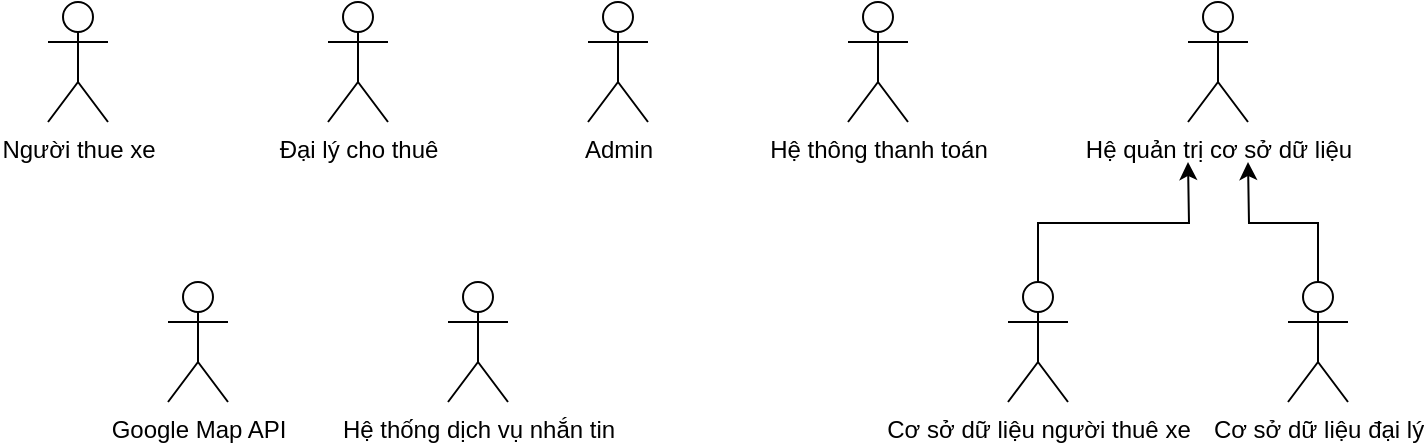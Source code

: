<mxfile version="20.6.2" type="github" pages="7">
  <diagram id="Ke_tGYE6mKWnq4EgIzKF" name="Page-1">
    <mxGraphModel dx="1038" dy="539" grid="1" gridSize="10" guides="1" tooltips="1" connect="1" arrows="1" fold="1" page="1" pageScale="1" pageWidth="850" pageHeight="1100" math="0" shadow="0">
      <root>
        <mxCell id="0" />
        <mxCell id="1" parent="0" />
        <mxCell id="d41gJdkY6QF9zZvnztq1-1" value="Người thue xe" style="shape=umlActor;verticalLabelPosition=bottom;verticalAlign=top;html=1;" vertex="1" parent="1">
          <mxGeometry x="90" y="580" width="30" height="60" as="geometry" />
        </mxCell>
        <mxCell id="d41gJdkY6QF9zZvnztq1-4" value="Admin" style="shape=umlActor;verticalLabelPosition=bottom;verticalAlign=top;html=1;" vertex="1" parent="1">
          <mxGeometry x="360" y="580" width="30" height="60" as="geometry" />
        </mxCell>
        <mxCell id="d41gJdkY6QF9zZvnztq1-5" value="Hệ quản trị cơ sở dữ liệu" style="shape=umlActor;verticalLabelPosition=bottom;verticalAlign=top;html=1;" vertex="1" parent="1">
          <mxGeometry x="660" y="580" width="30" height="60" as="geometry" />
        </mxCell>
        <mxCell id="d41gJdkY6QF9zZvnztq1-6" value="Hệ thông thanh toán" style="shape=umlActor;verticalLabelPosition=bottom;verticalAlign=top;html=1;" vertex="1" parent="1">
          <mxGeometry x="490" y="580" width="30" height="60" as="geometry" />
        </mxCell>
        <mxCell id="d41gJdkY6QF9zZvnztq1-7" value="Đại lý cho thuê" style="shape=umlActor;verticalLabelPosition=bottom;verticalAlign=top;html=1;" vertex="1" parent="1">
          <mxGeometry x="230" y="580" width="30" height="60" as="geometry" />
        </mxCell>
        <mxCell id="d41gJdkY6QF9zZvnztq1-18" style="edgeStyle=orthogonalEdgeStyle;rounded=0;orthogonalLoop=1;jettySize=auto;html=1;exitX=0.5;exitY=0;exitDx=0;exitDy=0;exitPerimeter=0;" edge="1" parent="1" source="d41gJdkY6QF9zZvnztq1-9">
          <mxGeometry relative="1" as="geometry">
            <mxPoint x="660" y="660" as="targetPoint" />
          </mxGeometry>
        </mxCell>
        <mxCell id="d41gJdkY6QF9zZvnztq1-9" value="Cơ sở dữ liệu người thuê xe" style="shape=umlActor;verticalLabelPosition=bottom;verticalAlign=top;html=1;" vertex="1" parent="1">
          <mxGeometry x="570" y="720" width="30" height="60" as="geometry" />
        </mxCell>
        <mxCell id="d41gJdkY6QF9zZvnztq1-17" style="edgeStyle=orthogonalEdgeStyle;rounded=0;orthogonalLoop=1;jettySize=auto;html=1;exitX=0.5;exitY=0;exitDx=0;exitDy=0;exitPerimeter=0;" edge="1" parent="1" source="d41gJdkY6QF9zZvnztq1-10">
          <mxGeometry relative="1" as="geometry">
            <mxPoint x="690" y="660" as="targetPoint" />
          </mxGeometry>
        </mxCell>
        <mxCell id="d41gJdkY6QF9zZvnztq1-10" value="Cơ sở dữ liệu đại lý" style="shape=umlActor;verticalLabelPosition=bottom;verticalAlign=top;html=1;" vertex="1" parent="1">
          <mxGeometry x="710" y="720" width="30" height="60" as="geometry" />
        </mxCell>
        <mxCell id="d41gJdkY6QF9zZvnztq1-11" value="Google Map API" style="shape=umlActor;verticalLabelPosition=bottom;verticalAlign=top;html=1;" vertex="1" parent="1">
          <mxGeometry x="150" y="720" width="30" height="60" as="geometry" />
        </mxCell>
        <mxCell id="v1il6WqYp3nqoYDgzDeZ-1" value="Hệ thống dịch vụ nhắn tin" style="shape=umlActor;verticalLabelPosition=bottom;verticalAlign=top;html=1;" vertex="1" parent="1">
          <mxGeometry x="290" y="720" width="30" height="60" as="geometry" />
        </mxCell>
      </root>
    </mxGraphModel>
  </diagram>
  <diagram id="6Et8rr2Vymc0uXJ_l0Ip" name="Page-2">
    <mxGraphModel dx="1038" dy="539" grid="1" gridSize="10" guides="1" tooltips="1" connect="1" arrows="1" fold="1" page="1" pageScale="1" pageWidth="850" pageHeight="1100" math="0" shadow="0">
      <root>
        <mxCell id="0" />
        <mxCell id="1" parent="0" />
        <mxCell id="AT6vvRlZv7gJUcDthvIP-1" value="Người thuê xe" style="shape=umlActor;verticalLabelPosition=bottom;verticalAlign=top;html=1;" vertex="1" parent="1">
          <mxGeometry x="440" y="270" width="30" height="60" as="geometry" />
        </mxCell>
        <mxCell id="AT6vvRlZv7gJUcDthvIP-2" value="Đăng ký" style="ellipse;whiteSpace=wrap;html=1;" vertex="1" parent="1">
          <mxGeometry x="550" y="190" width="120" height="50" as="geometry" />
        </mxCell>
        <mxCell id="AT6vvRlZv7gJUcDthvIP-3" value="Đăng nhập" style="ellipse;whiteSpace=wrap;html=1;" vertex="1" parent="1">
          <mxGeometry x="610" y="295" width="120" height="50" as="geometry" />
        </mxCell>
        <mxCell id="AT6vvRlZv7gJUcDthvIP-5" value="Tìm xe" style="ellipse;whiteSpace=wrap;html=1;" vertex="1" parent="1">
          <mxGeometry x="540" y="390" width="120" height="50" as="geometry" />
        </mxCell>
        <mxCell id="AT6vvRlZv7gJUcDthvIP-6" value="Quản lý hồ sơ cá nhân" style="ellipse;whiteSpace=wrap;html=1;" vertex="1" parent="1">
          <mxGeometry x="160" y="250" width="140" height="70" as="geometry" />
        </mxCell>
        <mxCell id="AT6vvRlZv7gJUcDthvIP-7" value="Xem lịch sử thuê xe" style="ellipse;whiteSpace=wrap;html=1;" vertex="1" parent="1">
          <mxGeometry x="120" y="340" width="140" height="70" as="geometry" />
        </mxCell>
        <mxCell id="AT6vvRlZv7gJUcDthvIP-8" value="Đặt xe" style="ellipse;whiteSpace=wrap;html=1;" vertex="1" parent="1">
          <mxGeometry x="385" y="440" width="110" height="50" as="geometry" />
        </mxCell>
        <mxCell id="AT6vvRlZv7gJUcDthvIP-9" value="Liên hệ đại lý cho thuê" style="ellipse;whiteSpace=wrap;html=1;" vertex="1" parent="1">
          <mxGeometry x="190" y="160" width="140" height="70" as="geometry" />
        </mxCell>
        <mxCell id="AT6vvRlZv7gJUcDthvIP-11" value="Báo cáo lỗi(lỗi xe, dịch vụ của đại lý) cho hệ thống quản lý" style="ellipse;whiteSpace=wrap;html=1;" vertex="1" parent="1">
          <mxGeometry x="210" y="460" width="150" height="90" as="geometry" />
        </mxCell>
        <mxCell id="AT6vvRlZv7gJUcDthvIP-12" value="Đánh giá xe của đại lý" style="ellipse;whiteSpace=wrap;html=1;" vertex="1" parent="1">
          <mxGeometry x="40" y="480" width="140" height="70" as="geometry" />
        </mxCell>
        <mxCell id="AT6vvRlZv7gJUcDthvIP-13" value="Hủy đặt xe" style="ellipse;whiteSpace=wrap;html=1;" vertex="1" parent="1">
          <mxGeometry x="550" y="500" width="140" height="70" as="geometry" />
        </mxCell>
        <mxCell id="AT6vvRlZv7gJUcDthvIP-15" value="" style="endArrow=open;endFill=1;endSize=12;html=1;rounded=0;exitX=0.5;exitY=0.5;exitDx=0;exitDy=0;exitPerimeter=0;entryX=0;entryY=1;entryDx=0;entryDy=0;" edge="1" parent="1" source="AT6vvRlZv7gJUcDthvIP-1" target="AT6vvRlZv7gJUcDthvIP-2">
          <mxGeometry width="160" relative="1" as="geometry">
            <mxPoint x="490" y="340" as="sourcePoint" />
            <mxPoint x="650" y="340" as="targetPoint" />
          </mxGeometry>
        </mxCell>
        <mxCell id="AT6vvRlZv7gJUcDthvIP-16" value="" style="endArrow=open;endFill=1;endSize=12;html=1;rounded=0;" edge="1" parent="1" target="AT6vvRlZv7gJUcDthvIP-3">
          <mxGeometry width="160" relative="1" as="geometry">
            <mxPoint x="460" y="300" as="sourcePoint" />
            <mxPoint x="577.574" y="242.678" as="targetPoint" />
          </mxGeometry>
        </mxCell>
        <mxCell id="AT6vvRlZv7gJUcDthvIP-17" value="" style="endArrow=open;endFill=1;endSize=12;html=1;rounded=0;exitX=0.25;exitY=0.1;exitDx=0;exitDy=0;exitPerimeter=0;" edge="1" parent="1" source="AT6vvRlZv7gJUcDthvIP-1" target="AT6vvRlZv7gJUcDthvIP-9">
          <mxGeometry width="160" relative="1" as="geometry">
            <mxPoint x="480" y="300" as="sourcePoint" />
            <mxPoint x="633.243" y="321.892" as="targetPoint" />
          </mxGeometry>
        </mxCell>
        <mxCell id="AT6vvRlZv7gJUcDthvIP-18" value="Đăng xuất" style="ellipse;whiteSpace=wrap;html=1;" vertex="1" parent="1">
          <mxGeometry x="700" y="390" width="120" height="50" as="geometry" />
        </mxCell>
        <mxCell id="AT6vvRlZv7gJUcDthvIP-20" value="Extends" style="endArrow=open;endSize=12;dashed=1;html=1;rounded=0;entryX=1;entryY=1;entryDx=0;entryDy=0;exitX=0.5;exitY=0;exitDx=0;exitDy=0;" edge="1" parent="1" source="AT6vvRlZv7gJUcDthvIP-18" target="AT6vvRlZv7gJUcDthvIP-3">
          <mxGeometry width="160" relative="1" as="geometry">
            <mxPoint x="760" y="320" as="sourcePoint" />
            <mxPoint x="920" y="320" as="targetPoint" />
          </mxGeometry>
        </mxCell>
        <mxCell id="AT6vvRlZv7gJUcDthvIP-21" value="Extends" style="endArrow=open;endSize=12;dashed=1;html=1;rounded=0;entryX=0.76;entryY=0.964;entryDx=0;entryDy=0;exitX=0.5;exitY=0;exitDx=0;exitDy=0;entryPerimeter=0;" edge="1" parent="1" source="AT6vvRlZv7gJUcDthvIP-3" target="AT6vvRlZv7gJUcDthvIP-2">
          <mxGeometry width="160" relative="1" as="geometry">
            <mxPoint x="800" y="410" as="sourcePoint" />
            <mxPoint x="732.426" y="347.678" as="targetPoint" />
          </mxGeometry>
        </mxCell>
        <mxCell id="AT6vvRlZv7gJUcDthvIP-22" value="Extends" style="endArrow=open;endSize=12;dashed=1;html=1;rounded=0;entryX=1;entryY=0.5;entryDx=0;entryDy=0;exitX=0;exitY=0;exitDx=0;exitDy=0;" edge="1" parent="1" source="AT6vvRlZv7gJUcDthvIP-13" target="AT6vvRlZv7gJUcDthvIP-8">
          <mxGeometry width="160" relative="1" as="geometry">
            <mxPoint x="790" y="400" as="sourcePoint" />
            <mxPoint x="722.426" y="347.678" as="targetPoint" />
          </mxGeometry>
        </mxCell>
        <mxCell id="AT6vvRlZv7gJUcDthvIP-23" value="Thanh&amp;nbsp; toán" style="ellipse;whiteSpace=wrap;html=1;" vertex="1" parent="1">
          <mxGeometry x="385" y="550" width="140" height="70" as="geometry" />
        </mxCell>
        <mxCell id="AT6vvRlZv7gJUcDthvIP-24" value="Includes" style="endArrow=open;endSize=12;dashed=1;html=1;rounded=0;entryX=0.5;entryY=0;entryDx=0;entryDy=0;exitX=0.5;exitY=1;exitDx=0;exitDy=0;" edge="1" parent="1" source="AT6vvRlZv7gJUcDthvIP-8" target="AT6vvRlZv7gJUcDthvIP-23">
          <mxGeometry width="160" relative="1" as="geometry">
            <mxPoint x="790" y="400" as="sourcePoint" />
            <mxPoint x="722.426" y="347.678" as="targetPoint" />
          </mxGeometry>
        </mxCell>
        <mxCell id="AT6vvRlZv7gJUcDthvIP-25" value="" style="endArrow=open;endFill=1;endSize=12;html=1;rounded=0;exitX=0.5;exitY=0.5;exitDx=0;exitDy=0;exitPerimeter=0;entryX=0.5;entryY=0;entryDx=0;entryDy=0;" edge="1" parent="1" source="AT6vvRlZv7gJUcDthvIP-1" target="AT6vvRlZv7gJUcDthvIP-5">
          <mxGeometry width="160" relative="1" as="geometry">
            <mxPoint x="480" y="300" as="sourcePoint" />
            <mxPoint x="623.547" y="321.532" as="targetPoint" />
          </mxGeometry>
        </mxCell>
        <mxCell id="AT6vvRlZv7gJUcDthvIP-26" value="Extends" style="endArrow=open;endSize=12;dashed=1;html=1;rounded=0;exitX=1;exitY=0;exitDx=0;exitDy=0;entryX=0;entryY=1;entryDx=0;entryDy=0;" edge="1" parent="1" source="AT6vvRlZv7gJUcDthvIP-8" target="AT6vvRlZv7gJUcDthvIP-5">
          <mxGeometry width="160" relative="1" as="geometry">
            <mxPoint x="550.503" y="580.251" as="sourcePoint" />
            <mxPoint x="480" y="470" as="targetPoint" />
          </mxGeometry>
        </mxCell>
        <mxCell id="AT6vvRlZv7gJUcDthvIP-27" value="" style="endArrow=open;endFill=1;endSize=12;html=1;rounded=0;exitX=0.36;exitY=0.817;exitDx=0;exitDy=0;exitPerimeter=0;entryX=0.5;entryY=0;entryDx=0;entryDy=0;" edge="1" parent="1" source="AT6vvRlZv7gJUcDthvIP-1" target="AT6vvRlZv7gJUcDthvIP-8">
          <mxGeometry width="160" relative="1" as="geometry">
            <mxPoint x="480" y="340" as="sourcePoint" />
            <mxPoint x="600" y="420" as="targetPoint" />
          </mxGeometry>
        </mxCell>
        <mxCell id="AT6vvRlZv7gJUcDthvIP-28" value="Extends" style="endArrow=open;endSize=12;dashed=1;html=1;rounded=0;exitX=0.5;exitY=0;exitDx=0;exitDy=0;entryX=0.5;entryY=1;entryDx=0;entryDy=0;" edge="1" parent="1" source="AT6vvRlZv7gJUcDthvIP-12" target="AT6vvRlZv7gJUcDthvIP-7">
          <mxGeometry width="160" relative="1" as="geometry">
            <mxPoint x="483.891" y="507.322" as="sourcePoint" />
            <mxPoint x="557.574" y="462.678" as="targetPoint" />
          </mxGeometry>
        </mxCell>
        <mxCell id="AT6vvRlZv7gJUcDthvIP-29" value="Extends" style="endArrow=open;endSize=12;dashed=1;html=1;rounded=0;exitX=0.5;exitY=0;exitDx=0;exitDy=0;entryX=0.803;entryY=0.911;entryDx=0;entryDy=0;entryPerimeter=0;" edge="1" parent="1" source="AT6vvRlZv7gJUcDthvIP-11" target="AT6vvRlZv7gJUcDthvIP-7">
          <mxGeometry width="160" relative="1" as="geometry">
            <mxPoint x="120" y="490" as="sourcePoint" />
            <mxPoint x="200" y="420" as="targetPoint" />
          </mxGeometry>
        </mxCell>
        <mxCell id="AT6vvRlZv7gJUcDthvIP-30" value="" style="endArrow=open;endFill=1;endSize=12;html=1;rounded=0;exitX=0.5;exitY=0.5;exitDx=0;exitDy=0;exitPerimeter=0;entryX=1;entryY=0;entryDx=0;entryDy=0;" edge="1" parent="1" source="AT6vvRlZv7gJUcDthvIP-1" target="AT6vvRlZv7gJUcDthvIP-7">
          <mxGeometry width="160" relative="1" as="geometry">
            <mxPoint x="480" y="340" as="sourcePoint" />
            <mxPoint x="600" y="420" as="targetPoint" />
          </mxGeometry>
        </mxCell>
        <mxCell id="AT6vvRlZv7gJUcDthvIP-31" value="" style="endArrow=open;endFill=1;endSize=12;html=1;rounded=0;exitX=0.5;exitY=0.5;exitDx=0;exitDy=0;exitPerimeter=0;entryX=1;entryY=0.5;entryDx=0;entryDy=0;" edge="1" parent="1" source="AT6vvRlZv7gJUcDthvIP-1" target="AT6vvRlZv7gJUcDthvIP-6">
          <mxGeometry width="160" relative="1" as="geometry">
            <mxPoint x="465" y="310" as="sourcePoint" />
            <mxPoint x="249.497" y="360.251" as="targetPoint" />
          </mxGeometry>
        </mxCell>
        <mxCell id="AT6vvRlZv7gJUcDthvIP-32" value="Xem hồ sơ đại lý cho thuê" style="ellipse;whiteSpace=wrap;html=1;" vertex="1" parent="1">
          <mxGeometry x="380" y="120" width="140" height="70" as="geometry" />
        </mxCell>
        <mxCell id="AT6vvRlZv7gJUcDthvIP-33" value="" style="endArrow=open;endFill=1;endSize=12;html=1;rounded=0;exitX=0.5;exitY=0;exitDx=0;exitDy=0;exitPerimeter=0;entryX=0.5;entryY=1;entryDx=0;entryDy=0;" edge="1" parent="1" source="AT6vvRlZv7gJUcDthvIP-1" target="AT6vvRlZv7gJUcDthvIP-32">
          <mxGeometry width="160" relative="1" as="geometry">
            <mxPoint x="457.5" y="286" as="sourcePoint" />
            <mxPoint x="322.908" y="227.917" as="targetPoint" />
          </mxGeometry>
        </mxCell>
      </root>
    </mxGraphModel>
  </diagram>
  <diagram id="ccbxoAD-HrZ5c1pEzlm2" name="Page-3">
    <mxGraphModel dx="1038" dy="1639" grid="1" gridSize="10" guides="1" tooltips="1" connect="1" arrows="1" fold="1" page="1" pageScale="1" pageWidth="850" pageHeight="1100" math="0" shadow="0">
      <root>
        <mxCell id="0" />
        <mxCell id="1" parent="0" />
        <mxCell id="4Iox_XntJP0mHbKoXGJw-1" value="Đại lý cho thuê" style="shape=umlActor;verticalLabelPosition=bottom;verticalAlign=top;html=1;" vertex="1" parent="1">
          <mxGeometry x="410" y="170" width="30" height="60" as="geometry" />
        </mxCell>
        <mxCell id="4Iox_XntJP0mHbKoXGJw-2" value="Đăng nhập" style="ellipse;whiteSpace=wrap;html=1;" vertex="1" parent="1">
          <mxGeometry x="530" y="100" width="140" height="70" as="geometry" />
        </mxCell>
        <mxCell id="4Iox_XntJP0mHbKoXGJw-3" value="Đăng ký" style="ellipse;whiteSpace=wrap;html=1;" vertex="1" parent="1">
          <mxGeometry x="620" y="220" width="140" height="70" as="geometry" />
        </mxCell>
        <mxCell id="4Iox_XntJP0mHbKoXGJw-4" value="Đăng xuất" style="ellipse;whiteSpace=wrap;html=1;" vertex="1" parent="1">
          <mxGeometry x="710" y="80" width="140" height="70" as="geometry" />
        </mxCell>
        <mxCell id="0y9nN6PgRUFeVIoViqG5-1" value="Extends" style="endArrow=open;endSize=12;dashed=1;html=1;rounded=0;exitX=1;exitY=1;exitDx=0;exitDy=0;entryX=0.5;entryY=0;entryDx=0;entryDy=0;" edge="1" parent="1" source="4Iox_XntJP0mHbKoXGJw-2" target="4Iox_XntJP0mHbKoXGJw-3">
          <mxGeometry x="-0.149" y="4" width="160" relative="1" as="geometry">
            <mxPoint x="580" y="119" as="sourcePoint" />
            <mxPoint x="740" y="119" as="targetPoint" />
            <Array as="points" />
            <mxPoint as="offset" />
          </mxGeometry>
        </mxCell>
        <mxCell id="rNtDlTEYK-A4Ww0R5p_b-2" value="" style="endArrow=open;endFill=1;endSize=12;html=1;rounded=0;exitX=1;exitY=0.333;exitDx=0;exitDy=0;exitPerimeter=0;entryX=0;entryY=1;entryDx=0;entryDy=0;" edge="1" parent="1" source="4Iox_XntJP0mHbKoXGJw-1" target="4Iox_XntJP0mHbKoXGJw-2">
          <mxGeometry width="160" relative="1" as="geometry">
            <mxPoint x="350" y="390" as="sourcePoint" />
            <mxPoint x="510" y="390" as="targetPoint" />
          </mxGeometry>
        </mxCell>
        <mxCell id="rNtDlTEYK-A4Ww0R5p_b-3" value="" style="endArrow=open;endFill=1;endSize=12;html=1;rounded=0;exitX=1;exitY=0.333;exitDx=0;exitDy=0;exitPerimeter=0;entryX=0;entryY=0.5;entryDx=0;entryDy=0;" edge="1" parent="1" source="4Iox_XntJP0mHbKoXGJw-1" target="4Iox_XntJP0mHbKoXGJw-3">
          <mxGeometry width="160" relative="1" as="geometry">
            <mxPoint x="450" y="200" as="sourcePoint" />
            <mxPoint x="500.503" y="119.749" as="targetPoint" />
          </mxGeometry>
        </mxCell>
        <mxCell id="rNtDlTEYK-A4Ww0R5p_b-5" value="Extends" style="endArrow=open;endSize=12;dashed=1;html=1;rounded=0;exitX=0;exitY=1;exitDx=0;exitDy=0;" edge="1" parent="1" source="4Iox_XntJP0mHbKoXGJw-4" target="4Iox_XntJP0mHbKoXGJw-2">
          <mxGeometry x="-0.149" y="4" width="160" relative="1" as="geometry">
            <mxPoint x="599.497" y="119.749" as="sourcePoint" />
            <mxPoint x="670" y="190" as="targetPoint" />
            <Array as="points" />
            <mxPoint as="offset" />
          </mxGeometry>
        </mxCell>
        <mxCell id="rNtDlTEYK-A4Ww0R5p_b-6" value="Quản lý gian hàng" style="ellipse;whiteSpace=wrap;html=1;" vertex="1" parent="1">
          <mxGeometry x="280" y="60" width="140" height="70" as="geometry" />
        </mxCell>
        <mxCell id="rNtDlTEYK-A4Ww0R5p_b-7" value="Xác nhận thông tin đặt hàng" style="ellipse;whiteSpace=wrap;html=1;" vertex="1" parent="1">
          <mxGeometry x="170" y="150" width="140" height="70" as="geometry" />
        </mxCell>
        <mxCell id="rNtDlTEYK-A4Ww0R5p_b-8" value="Xem lịch sử cho thuê" style="ellipse;whiteSpace=wrap;html=1;" vertex="1" parent="1">
          <mxGeometry x="220" y="300" width="140" height="70" as="geometry" />
        </mxCell>
        <mxCell id="rNtDlTEYK-A4Ww0R5p_b-9" value="Thống kê doanh thu" style="ellipse;whiteSpace=wrap;html=1;" vertex="1" parent="1">
          <mxGeometry x="460" y="300" width="140" height="70" as="geometry" />
        </mxCell>
        <mxCell id="rNtDlTEYK-A4Ww0R5p_b-10" value="Thêm, sửa xóa thông tin sản phẩm" style="ellipse;whiteSpace=wrap;html=1;" vertex="1" parent="1">
          <mxGeometry x="230" y="-50" width="140" height="70" as="geometry" />
        </mxCell>
        <mxCell id="rNtDlTEYK-A4Ww0R5p_b-11" value="Quản lý hồ sơ cá nhân" style="ellipse;whiteSpace=wrap;html=1;" vertex="1" parent="1">
          <mxGeometry x="70" y="30" width="140" height="70" as="geometry" />
        </mxCell>
        <mxCell id="rNtDlTEYK-A4Ww0R5p_b-12" value="Extends" style="endArrow=open;endSize=12;dashed=1;html=1;rounded=0;exitX=1;exitY=1;exitDx=0;exitDy=0;entryX=0.5;entryY=0;entryDx=0;entryDy=0;" edge="1" parent="1" source="rNtDlTEYK-A4Ww0R5p_b-10" target="rNtDlTEYK-A4Ww0R5p_b-6">
          <mxGeometry x="-0.149" y="4" width="160" relative="1" as="geometry">
            <mxPoint x="599.497" y="119.749" as="sourcePoint" />
            <mxPoint x="670" y="190" as="targetPoint" />
            <Array as="points" />
            <mxPoint as="offset" />
          </mxGeometry>
        </mxCell>
        <mxCell id="rNtDlTEYK-A4Ww0R5p_b-13" value="Extends" style="endArrow=open;endSize=12;dashed=1;html=1;rounded=0;entryX=0;entryY=0.5;entryDx=0;entryDy=0;" edge="1" parent="1" source="rNtDlTEYK-A4Ww0R5p_b-11" target="rNtDlTEYK-A4Ww0R5p_b-6">
          <mxGeometry x="-0.149" y="4" width="160" relative="1" as="geometry">
            <mxPoint x="299.497" y="29.749" as="sourcePoint" />
            <mxPoint x="350" y="60" as="targetPoint" />
            <Array as="points" />
            <mxPoint as="offset" />
          </mxGeometry>
        </mxCell>
        <mxCell id="rNtDlTEYK-A4Ww0R5p_b-14" value="" style="endArrow=open;endFill=1;endSize=12;html=1;rounded=0;exitX=0.25;exitY=0.1;exitDx=0;exitDy=0;exitPerimeter=0;entryX=1;entryY=1;entryDx=0;entryDy=0;" edge="1" parent="1" source="4Iox_XntJP0mHbKoXGJw-1" target="rNtDlTEYK-A4Ww0R5p_b-6">
          <mxGeometry width="160" relative="1" as="geometry">
            <mxPoint x="450" y="200" as="sourcePoint" />
            <mxPoint x="500.503" y="119.749" as="targetPoint" />
          </mxGeometry>
        </mxCell>
        <mxCell id="rNtDlTEYK-A4Ww0R5p_b-15" value="" style="endArrow=open;endFill=1;endSize=12;html=1;rounded=0;exitX=0.5;exitY=0.5;exitDx=0;exitDy=0;exitPerimeter=0;entryX=0.5;entryY=0;entryDx=0;entryDy=0;" edge="1" parent="1" source="4Iox_XntJP0mHbKoXGJw-1" target="rNtDlTEYK-A4Ww0R5p_b-9">
          <mxGeometry width="160" relative="1" as="geometry">
            <mxPoint x="427.5" y="186" as="sourcePoint" />
            <mxPoint x="389.497" y="119.749" as="targetPoint" />
          </mxGeometry>
        </mxCell>
        <mxCell id="rNtDlTEYK-A4Ww0R5p_b-16" value="" style="endArrow=open;endFill=1;endSize=12;html=1;rounded=0;exitX=0.4;exitY=0.643;exitDx=0;exitDy=0;exitPerimeter=0;entryX=1;entryY=0;entryDx=0;entryDy=0;" edge="1" parent="1" source="4Iox_XntJP0mHbKoXGJw-1" target="rNtDlTEYK-A4Ww0R5p_b-8">
          <mxGeometry width="160" relative="1" as="geometry">
            <mxPoint x="427.5" y="186" as="sourcePoint" />
            <mxPoint x="389.497" y="119.749" as="targetPoint" />
          </mxGeometry>
        </mxCell>
        <mxCell id="rNtDlTEYK-A4Ww0R5p_b-17" value="" style="endArrow=open;endFill=1;endSize=12;html=1;rounded=0;entryX=1;entryY=0.5;entryDx=0;entryDy=0;exitX=0.5;exitY=0.5;exitDx=0;exitDy=0;exitPerimeter=0;" edge="1" parent="1" source="4Iox_XntJP0mHbKoXGJw-1" target="rNtDlTEYK-A4Ww0R5p_b-7">
          <mxGeometry width="160" relative="1" as="geometry">
            <mxPoint x="420" y="200" as="sourcePoint" />
            <mxPoint x="399.497" y="129.749" as="targetPoint" />
          </mxGeometry>
        </mxCell>
        <mxCell id="759jAM3uhyPOqkJs9MFw-1" value="Gửi yêu cầu chỉnh sửa thông tin, thêm sản phẩm đến cho admin" style="ellipse;whiteSpace=wrap;html=1;" vertex="1" parent="1">
          <mxGeometry x="440" y="-90" width="140" height="70" as="geometry" />
        </mxCell>
        <mxCell id="759jAM3uhyPOqkJs9MFw-2" value="Includes" style="endArrow=open;endSize=12;dashed=1;html=1;rounded=0;exitX=1;exitY=0.5;exitDx=0;exitDy=0;entryX=0;entryY=0.5;entryDx=0;entryDy=0;" edge="1" parent="1" source="rNtDlTEYK-A4Ww0R5p_b-10" target="759jAM3uhyPOqkJs9MFw-1">
          <mxGeometry x="-0.149" y="4" width="160" relative="1" as="geometry">
            <mxPoint x="359.497" y="19.749" as="sourcePoint" />
            <mxPoint x="360" y="70" as="targetPoint" />
            <Array as="points" />
            <mxPoint as="offset" />
          </mxGeometry>
        </mxCell>
        <mxCell id="759jAM3uhyPOqkJs9MFw-3" value="" style="endArrow=open;endFill=1;endSize=12;html=1;rounded=0;entryX=0;entryY=1;entryDx=0;entryDy=0;exitX=0.5;exitY=0;exitDx=0;exitDy=0;exitPerimeter=0;" edge="1" parent="1" source="4Iox_XntJP0mHbKoXGJw-1" target="759jAM3uhyPOqkJs9MFw-1">
          <mxGeometry width="160" relative="1" as="geometry">
            <mxPoint x="-10" y="300" as="sourcePoint" />
            <mxPoint x="150" y="300" as="targetPoint" />
          </mxGeometry>
        </mxCell>
        <mxCell id="-xEm-GTZqCMZ_Y7JDOdy-1" value="Liên hệ khách hàng đã thuê" style="ellipse;whiteSpace=wrap;html=1;" vertex="1" parent="1">
          <mxGeometry x="540" width="140" height="70" as="geometry" />
        </mxCell>
        <mxCell id="-xEm-GTZqCMZ_Y7JDOdy-2" value="" style="endArrow=open;endFill=1;endSize=12;html=1;rounded=0;exitX=0.75;exitY=0.1;exitDx=0;exitDy=0;exitPerimeter=0;entryX=0;entryY=0.5;entryDx=0;entryDy=0;" edge="1" parent="1" source="4Iox_XntJP0mHbKoXGJw-1" target="-xEm-GTZqCMZ_Y7JDOdy-1">
          <mxGeometry width="160" relative="1" as="geometry">
            <mxPoint x="110" y="290" as="sourcePoint" />
            <mxPoint x="270" y="290" as="targetPoint" />
          </mxGeometry>
        </mxCell>
        <mxCell id="9n4RsWxcAY2vp05o8gQ7-1" value="Xem hồ sơ khách đặt thuê xe" style="ellipse;whiteSpace=wrap;html=1;" vertex="1" parent="1">
          <mxGeometry x="170" y="220" width="140" height="70" as="geometry" />
        </mxCell>
        <mxCell id="9n4RsWxcAY2vp05o8gQ7-2" value="" style="endArrow=open;endFill=1;endSize=12;html=1;rounded=0;entryX=1;entryY=0.5;entryDx=0;entryDy=0;exitX=0.5;exitY=0.5;exitDx=0;exitDy=0;exitPerimeter=0;" edge="1" parent="1" source="4Iox_XntJP0mHbKoXGJw-1" target="9n4RsWxcAY2vp05o8gQ7-1">
          <mxGeometry width="160" relative="1" as="geometry">
            <mxPoint x="430" y="210" as="sourcePoint" />
            <mxPoint x="320" y="195" as="targetPoint" />
          </mxGeometry>
        </mxCell>
      </root>
    </mxGraphModel>
  </diagram>
  <diagram id="kNZ8Xwt_TOPqa4uO_C7A" name="Page-4">
    <mxGraphModel dx="1038" dy="539" grid="1" gridSize="10" guides="1" tooltips="1" connect="1" arrows="1" fold="1" page="1" pageScale="1" pageWidth="850" pageHeight="1100" math="0" shadow="0">
      <root>
        <mxCell id="0" />
        <mxCell id="1" parent="0" />
        <mxCell id="48Ac_3bPpgoXHbcUkZdF-1" value="Admin" style="shape=umlActor;verticalLabelPosition=bottom;verticalAlign=top;html=1;" vertex="1" parent="1">
          <mxGeometry x="360" y="180" width="30" height="60" as="geometry" />
        </mxCell>
        <mxCell id="48Ac_3bPpgoXHbcUkZdF-2" value="" style="endArrow=open;endFill=1;endSize=12;html=1;rounded=0;exitX=0.5;exitY=0.5;exitDx=0;exitDy=0;exitPerimeter=0;entryX=0;entryY=1;entryDx=0;entryDy=0;" edge="1" parent="1" source="48Ac_3bPpgoXHbcUkZdF-1" target="yEPNSop9TEjX8xBadDrj-1">
          <mxGeometry width="160" relative="1" as="geometry">
            <mxPoint x="540" y="310" as="sourcePoint" />
            <mxPoint x="700" y="310" as="targetPoint" />
          </mxGeometry>
        </mxCell>
        <mxCell id="yEPNSop9TEjX8xBadDrj-1" value="Cấp quyền cho đại lý" style="ellipse;whiteSpace=wrap;html=1;" vertex="1" parent="1">
          <mxGeometry x="425" y="130" width="140" height="70" as="geometry" />
        </mxCell>
        <mxCell id="yEPNSop9TEjX8xBadDrj-2" value="Cấp phát tài khoản cho đại lý" style="ellipse;whiteSpace=wrap;html=1;" vertex="1" parent="1">
          <mxGeometry x="600" y="160" width="140" height="70" as="geometry" />
        </mxCell>
        <mxCell id="yEPNSop9TEjX8xBadDrj-3" value="Cấp phát quyền kinh doanh sản phẩm cho đại lý" style="ellipse;whiteSpace=wrap;html=1;" vertex="1" parent="1">
          <mxGeometry x="520" y="50" width="140" height="70" as="geometry" />
        </mxCell>
        <mxCell id="09D085HqI2DIBp0kkBxF-1" value="" style="endArrow=block;endSize=16;endFill=0;html=1;rounded=0;exitX=0;exitY=0.5;exitDx=0;exitDy=0;entryX=1;entryY=0.5;entryDx=0;entryDy=0;" edge="1" parent="1" source="yEPNSop9TEjX8xBadDrj-2" target="yEPNSop9TEjX8xBadDrj-1">
          <mxGeometry x="0.125" width="160" relative="1" as="geometry">
            <mxPoint x="400" y="400" as="sourcePoint" />
            <mxPoint x="560" y="400" as="targetPoint" />
            <Array as="points" />
            <mxPoint as="offset" />
          </mxGeometry>
        </mxCell>
        <mxCell id="09D085HqI2DIBp0kkBxF-2" value="" style="endArrow=block;endSize=16;endFill=0;html=1;rounded=0;exitX=0;exitY=1;exitDx=0;exitDy=0;" edge="1" parent="1" source="yEPNSop9TEjX8xBadDrj-3" target="yEPNSop9TEjX8xBadDrj-1">
          <mxGeometry x="0.125" width="160" relative="1" as="geometry">
            <mxPoint x="610.503" y="94.749" as="sourcePoint" />
            <mxPoint x="530" y="130" as="targetPoint" />
            <Array as="points" />
            <mxPoint as="offset" />
          </mxGeometry>
        </mxCell>
        <mxCell id="09D085HqI2DIBp0kkBxF-3" value="Xóa tư cách kinh doanh của đại lý" style="ellipse;whiteSpace=wrap;html=1;" vertex="1" parent="1">
          <mxGeometry x="490" y="270" width="140" height="70" as="geometry" />
        </mxCell>
        <mxCell id="09D085HqI2DIBp0kkBxF-4" value="" style="endArrow=open;endFill=1;endSize=12;html=1;rounded=0;entryX=0;entryY=0;entryDx=0;entryDy=0;" edge="1" parent="1" target="09D085HqI2DIBp0kkBxF-3">
          <mxGeometry width="160" relative="1" as="geometry">
            <mxPoint x="380" y="210" as="sourcePoint" />
            <mxPoint x="500.503" y="199.749" as="targetPoint" />
          </mxGeometry>
        </mxCell>
        <mxCell id="09D085HqI2DIBp0kkBxF-5" value="Thống kê" style="ellipse;whiteSpace=wrap;html=1;" vertex="1" parent="1">
          <mxGeometry x="190" y="200" width="140" height="70" as="geometry" />
        </mxCell>
        <mxCell id="09D085HqI2DIBp0kkBxF-6" value="Xem gian hàng của đại lý" style="ellipse;whiteSpace=wrap;html=1;" vertex="1" parent="1">
          <mxGeometry x="50" y="280" width="140" height="70" as="geometry" />
        </mxCell>
        <mxCell id="09D085HqI2DIBp0kkBxF-7" value="Thống kê doanh thu của đại lý" style="ellipse;whiteSpace=wrap;html=1;" vertex="1" parent="1">
          <mxGeometry x="60" y="120" width="140" height="70" as="geometry" />
        </mxCell>
        <mxCell id="09D085HqI2DIBp0kkBxF-8" value="" style="endArrow=block;endSize=16;endFill=0;html=1;rounded=0;exitX=1;exitY=1;exitDx=0;exitDy=0;entryX=0.317;entryY=0.06;entryDx=0;entryDy=0;entryPerimeter=0;" edge="1" parent="1" source="09D085HqI2DIBp0kkBxF-7" target="09D085HqI2DIBp0kkBxF-5">
          <mxGeometry x="0.125" width="160" relative="1" as="geometry">
            <mxPoint x="310.503" y="169.749" as="sourcePoint" />
            <mxPoint x="240" y="210" as="targetPoint" />
            <Array as="points" />
            <mxPoint as="offset" />
          </mxGeometry>
        </mxCell>
        <mxCell id="09D085HqI2DIBp0kkBxF-9" value="" style="endArrow=block;endSize=16;endFill=0;html=1;rounded=0;exitX=1;exitY=0;exitDx=0;exitDy=0;" edge="1" parent="1" source="09D085HqI2DIBp0kkBxF-6" target="09D085HqI2DIBp0kkBxF-5">
          <mxGeometry x="0.125" width="160" relative="1" as="geometry">
            <mxPoint x="208.74" y="182.21" as="sourcePoint" />
            <mxPoint x="254.38" y="224.2" as="targetPoint" />
            <Array as="points" />
            <mxPoint as="offset" />
          </mxGeometry>
        </mxCell>
        <mxCell id="09D085HqI2DIBp0kkBxF-10" value="" style="endArrow=open;endFill=1;endSize=12;html=1;rounded=0;entryX=1;entryY=0.5;entryDx=0;entryDy=0;exitX=0.44;exitY=0.677;exitDx=0;exitDy=0;exitPerimeter=0;" edge="1" parent="1" source="48Ac_3bPpgoXHbcUkZdF-1" target="09D085HqI2DIBp0kkBxF-5">
          <mxGeometry width="160" relative="1" as="geometry">
            <mxPoint x="390" y="220" as="sourcePoint" />
            <mxPoint x="480.503" y="270.251" as="targetPoint" />
          </mxGeometry>
        </mxCell>
        <mxCell id="F4ldBV78AHvy9vBsBA3T-1" value="Liên hệ đại lý" style="ellipse;whiteSpace=wrap;html=1;" vertex="1" parent="1">
          <mxGeometry x="250" y="70" width="140" height="70" as="geometry" />
        </mxCell>
        <mxCell id="F4ldBV78AHvy9vBsBA3T-2" value="" style="endArrow=open;endFill=1;endSize=12;html=1;rounded=0;exitX=0.5;exitY=0;exitDx=0;exitDy=0;exitPerimeter=0;" edge="1" parent="1" source="48Ac_3bPpgoXHbcUkZdF-1" target="F4ldBV78AHvy9vBsBA3T-1">
          <mxGeometry width="160" relative="1" as="geometry">
            <mxPoint x="310" y="360" as="sourcePoint" />
            <mxPoint x="470" y="360" as="targetPoint" />
          </mxGeometry>
        </mxCell>
        <mxCell id="VRWCoXBQcN2gIZxix29z-1" value="Thống kê thông tin người thuê" style="ellipse;whiteSpace=wrap;html=1;" vertex="1" parent="1">
          <mxGeometry x="180" y="330" width="140" height="70" as="geometry" />
        </mxCell>
        <mxCell id="VRWCoXBQcN2gIZxix29z-2" value="" style="endArrow=block;endSize=16;endFill=0;html=1;rounded=0;exitX=0.5;exitY=0;exitDx=0;exitDy=0;entryX=0.5;entryY=1;entryDx=0;entryDy=0;" edge="1" parent="1" source="VRWCoXBQcN2gIZxix29z-1" target="09D085HqI2DIBp0kkBxF-5">
          <mxGeometry x="0.125" width="160" relative="1" as="geometry">
            <mxPoint x="179.497" y="300.251" as="sourcePoint" />
            <mxPoint x="225.673" y="272.089" as="targetPoint" />
            <Array as="points" />
            <mxPoint as="offset" />
          </mxGeometry>
        </mxCell>
      </root>
    </mxGraphModel>
  </diagram>
  <diagram id="f19Xr5VUx5OEzWEIDOOq" name="Page-5">
    <mxGraphModel dx="1490" dy="573" grid="1" gridSize="10" guides="1" tooltips="1" connect="1" arrows="1" fold="1" page="1" pageScale="1" pageWidth="850" pageHeight="1100" math="0" shadow="0">
      <root>
        <mxCell id="0" />
        <mxCell id="1" parent="0" />
        <mxCell id="NAahObEtEHsM-flftm2B-1" value="Người thuê" style="shape=umlActor;verticalLabelPosition=bottom;verticalAlign=top;html=1;" vertex="1" parent="1">
          <mxGeometry x="50" y="310" width="30" height="60" as="geometry" />
        </mxCell>
        <mxCell id="_5GmsJ_ytkK9UUss_Crt-1" value="Đăng ký" style="ellipse;whiteSpace=wrap;html=1;" vertex="1" parent="1">
          <mxGeometry x="255" y="370" width="60" height="30" as="geometry" />
        </mxCell>
        <mxCell id="_5GmsJ_ytkK9UUss_Crt-2" value="Đăng nhập" style="ellipse;whiteSpace=wrap;html=1;" vertex="1" parent="1">
          <mxGeometry x="250" y="330" width="80" height="20" as="geometry" />
        </mxCell>
        <mxCell id="_5GmsJ_ytkK9UUss_Crt-3" value="Tìm xe" style="ellipse;whiteSpace=wrap;html=1;" vertex="1" parent="1">
          <mxGeometry x="232.5" y="120" width="70" height="20" as="geometry" />
        </mxCell>
        <mxCell id="_5GmsJ_ytkK9UUss_Crt-4" value="Đặt xe" style="ellipse;whiteSpace=wrap;html=1;" vertex="1" parent="1">
          <mxGeometry x="232.5" y="230" width="80" height="20" as="geometry" />
        </mxCell>
        <mxCell id="i9M-DC9VY0Ll-IvggOwH-1" value="Thanh toán" style="ellipse;whiteSpace=wrap;html=1;" vertex="1" parent="1">
          <mxGeometry x="225" y="630" width="90" height="25" as="geometry" />
        </mxCell>
        <mxCell id="i9M-DC9VY0Ll-IvggOwH-2" value="Hủy đặt xe" style="ellipse;whiteSpace=wrap;html=1;" vertex="1" parent="1">
          <mxGeometry x="242.5" y="280" width="70" height="30" as="geometry" />
        </mxCell>
        <mxCell id="43ttZH7jyJBPbhzYGKZj-1" value="Xem lịch sử thuê xe" style="ellipse;whiteSpace=wrap;html=1;" vertex="1" parent="1">
          <mxGeometry x="225" y="470" width="105" height="50" as="geometry" />
        </mxCell>
        <mxCell id="43ttZH7jyJBPbhzYGKZj-2" value="Báo cáo&lt;span style=&quot;white-space: pre;&quot;&gt;	&lt;/span&gt;" style="ellipse;whiteSpace=wrap;html=1;" vertex="1" parent="1">
          <mxGeometry x="237.5" y="50" width="80" height="30" as="geometry" />
        </mxCell>
        <mxCell id="m0VDJam-czZEV42xz7uw-1" value="Liên hệ đại lý" style="ellipse;whiteSpace=wrap;html=1;" vertex="1" parent="1">
          <mxGeometry x="227.5" y="170" width="80" height="40" as="geometry" />
        </mxCell>
        <mxCell id="nZa6rxXQSIeUK0Vf95Ef-1" value="Quản lý hồ sơ cá nhân" style="ellipse;whiteSpace=wrap;html=1;" vertex="1" parent="1">
          <mxGeometry x="240" y="420" width="110" height="40" as="geometry" />
        </mxCell>
        <mxCell id="nZa6rxXQSIeUK0Vf95Ef-2" value="Xem hồ sơ đại lý" style="ellipse;whiteSpace=wrap;html=1;" vertex="1" parent="1">
          <mxGeometry x="220" y="540" width="105" height="40" as="geometry" />
        </mxCell>
        <mxCell id="nZa6rxXQSIeUK0Vf95Ef-4" style="edgeStyle=orthogonalEdgeStyle;rounded=0;orthogonalLoop=1;jettySize=auto;html=1;exitX=0.5;exitY=1;exitDx=0;exitDy=0;" edge="1" parent="1" source="i9M-DC9VY0Ll-IvggOwH-2" target="i9M-DC9VY0Ll-IvggOwH-2">
          <mxGeometry relative="1" as="geometry" />
        </mxCell>
        <mxCell id="nZa6rxXQSIeUK0Vf95Ef-6" value="" style="endArrow=open;endFill=1;endSize=12;html=1;rounded=0;exitX=1;exitY=0.333;exitDx=0;exitDy=0;exitPerimeter=0;entryX=0;entryY=0.5;entryDx=0;entryDy=0;" edge="1" parent="1" source="NAahObEtEHsM-flftm2B-1" target="_5GmsJ_ytkK9UUss_Crt-2">
          <mxGeometry width="160" relative="1" as="geometry">
            <mxPoint x="430" y="470" as="sourcePoint" />
            <mxPoint x="590" y="470" as="targetPoint" />
          </mxGeometry>
        </mxCell>
        <mxCell id="nZa6rxXQSIeUK0Vf95Ef-7" value="" style="endArrow=open;endFill=1;endSize=12;html=1;rounded=0;exitX=1;exitY=0.333;exitDx=0;exitDy=0;exitPerimeter=0;entryX=0;entryY=0.5;entryDx=0;entryDy=0;" edge="1" parent="1" source="NAahObEtEHsM-flftm2B-1" target="_5GmsJ_ytkK9UUss_Crt-1">
          <mxGeometry width="160" relative="1" as="geometry">
            <mxPoint x="100" y="230" as="sourcePoint" />
            <mxPoint x="180" y="140" as="targetPoint" />
          </mxGeometry>
        </mxCell>
        <mxCell id="nZa6rxXQSIeUK0Vf95Ef-8" value="" style="endArrow=open;endFill=1;endSize=12;html=1;rounded=0;entryX=0;entryY=0.5;entryDx=0;entryDy=0;exitX=1;exitY=0.333;exitDx=0;exitDy=0;exitPerimeter=0;" edge="1" parent="1" source="NAahObEtEHsM-flftm2B-1" target="_5GmsJ_ytkK9UUss_Crt-3">
          <mxGeometry width="160" relative="1" as="geometry">
            <mxPoint x="90" y="220" as="sourcePoint" />
            <mxPoint x="190" y="90" as="targetPoint" />
          </mxGeometry>
        </mxCell>
        <mxCell id="nZa6rxXQSIeUK0Vf95Ef-9" value="" style="endArrow=open;endFill=1;endSize=12;html=1;rounded=0;exitX=1;exitY=0.333;exitDx=0;exitDy=0;exitPerimeter=0;entryX=0;entryY=0.5;entryDx=0;entryDy=0;" edge="1" parent="1" source="NAahObEtEHsM-flftm2B-1" target="_5GmsJ_ytkK9UUss_Crt-4">
          <mxGeometry width="160" relative="1" as="geometry">
            <mxPoint x="120" y="250" as="sourcePoint" />
            <mxPoint x="200" y="100" as="targetPoint" />
          </mxGeometry>
        </mxCell>
        <mxCell id="nZa6rxXQSIeUK0Vf95Ef-10" value="" style="endArrow=open;endFill=1;endSize=12;html=1;rounded=0;exitX=1;exitY=0.333;exitDx=0;exitDy=0;exitPerimeter=0;entryX=0;entryY=0.5;entryDx=0;entryDy=0;" edge="1" parent="1" source="NAahObEtEHsM-flftm2B-1" target="i9M-DC9VY0Ll-IvggOwH-2">
          <mxGeometry width="160" relative="1" as="geometry">
            <mxPoint x="130" y="260" as="sourcePoint" />
            <mxPoint x="210" y="110" as="targetPoint" />
          </mxGeometry>
        </mxCell>
        <mxCell id="nZa6rxXQSIeUK0Vf95Ef-11" value="" style="endArrow=open;endFill=1;endSize=12;html=1;rounded=0;exitX=1;exitY=1;exitDx=0;exitDy=0;exitPerimeter=0;entryX=0;entryY=0;entryDx=0;entryDy=0;" edge="1" parent="1" source="NAahObEtEHsM-flftm2B-1" target="i9M-DC9VY0Ll-IvggOwH-1">
          <mxGeometry width="160" relative="1" as="geometry">
            <mxPoint x="140" y="270" as="sourcePoint" />
            <mxPoint x="220" y="120" as="targetPoint" />
          </mxGeometry>
        </mxCell>
        <mxCell id="nZa6rxXQSIeUK0Vf95Ef-12" value="" style="endArrow=open;endFill=1;endSize=12;html=1;rounded=0;exitX=1;exitY=1;exitDx=0;exitDy=0;exitPerimeter=0;entryX=0;entryY=0.5;entryDx=0;entryDy=0;" edge="1" parent="1" source="NAahObEtEHsM-flftm2B-1" target="43ttZH7jyJBPbhzYGKZj-1">
          <mxGeometry width="160" relative="1" as="geometry">
            <mxPoint x="150" y="280" as="sourcePoint" />
            <mxPoint x="230" y="130" as="targetPoint" />
          </mxGeometry>
        </mxCell>
        <mxCell id="nZa6rxXQSIeUK0Vf95Ef-13" value="" style="endArrow=open;endFill=1;endSize=12;html=1;rounded=0;entryX=0;entryY=0.5;entryDx=0;entryDy=0;exitX=1;exitY=0.333;exitDx=0;exitDy=0;exitPerimeter=0;" edge="1" parent="1" source="NAahObEtEHsM-flftm2B-1" target="43ttZH7jyJBPbhzYGKZj-2">
          <mxGeometry width="160" relative="1" as="geometry">
            <mxPoint x="60" y="220" as="sourcePoint" />
            <mxPoint x="240" y="140" as="targetPoint" />
          </mxGeometry>
        </mxCell>
        <mxCell id="nZa6rxXQSIeUK0Vf95Ef-14" value="" style="endArrow=open;endFill=1;endSize=12;html=1;rounded=0;exitX=1;exitY=0.333;exitDx=0;exitDy=0;exitPerimeter=0;entryX=0;entryY=0.5;entryDx=0;entryDy=0;" edge="1" parent="1" source="NAahObEtEHsM-flftm2B-1" target="m0VDJam-czZEV42xz7uw-1">
          <mxGeometry width="160" relative="1" as="geometry">
            <mxPoint x="70" y="220" as="sourcePoint" />
            <mxPoint x="300" y="230" as="targetPoint" />
          </mxGeometry>
        </mxCell>
        <mxCell id="nZa6rxXQSIeUK0Vf95Ef-15" value="" style="endArrow=open;endFill=1;endSize=12;html=1;rounded=0;exitX=1;exitY=1;exitDx=0;exitDy=0;exitPerimeter=0;entryX=0;entryY=0;entryDx=0;entryDy=0;" edge="1" parent="1" source="NAahObEtEHsM-flftm2B-1" target="nZa6rxXQSIeUK0Vf95Ef-2">
          <mxGeometry width="160" relative="1" as="geometry">
            <mxPoint x="180" y="310" as="sourcePoint" />
            <mxPoint x="260" y="160" as="targetPoint" />
          </mxGeometry>
        </mxCell>
        <mxCell id="nZa6rxXQSIeUK0Vf95Ef-16" value="" style="endArrow=open;endFill=1;endSize=12;html=1;rounded=0;exitX=0.533;exitY=0.703;exitDx=0;exitDy=0;exitPerimeter=0;entryX=0;entryY=0.5;entryDx=0;entryDy=0;" edge="1" parent="1" source="NAahObEtEHsM-flftm2B-1" target="nZa6rxXQSIeUK0Vf95Ef-1">
          <mxGeometry width="160" relative="1" as="geometry">
            <mxPoint x="190" y="320" as="sourcePoint" />
            <mxPoint x="270" y="170" as="targetPoint" />
          </mxGeometry>
        </mxCell>
        <mxCell id="76TYlefVSe90hSSdR8dV-1" value="Google Map API" style="shape=umlActor;verticalLabelPosition=bottom;verticalAlign=top;html=1;" vertex="1" parent="1">
          <mxGeometry x="540" y="60" width="30" height="60" as="geometry" />
        </mxCell>
        <mxCell id="5bKe9QZGXhMaAhEreojh-1" value="Hệ thông thanh toán" style="shape=umlActor;verticalLabelPosition=bottom;verticalAlign=top;html=1;" vertex="1" parent="1">
          <mxGeometry x="540" y="560" width="30" height="60" as="geometry" />
        </mxCell>
        <mxCell id="DmOc2SDoUfu1hCmxNWLz-1" value="Cơ sở dữ liệu người thuê xe" style="shape=umlActor;verticalLabelPosition=bottom;verticalAlign=top;html=1;" vertex="1" parent="1">
          <mxGeometry x="540" y="310" width="30" height="60" as="geometry" />
        </mxCell>
        <mxCell id="7fe5I_5KMYkOAIvssDS--1" value="Cơ sở dữ liệu đại lý" style="shape=umlActor;verticalLabelPosition=bottom;verticalAlign=top;html=1;" vertex="1" parent="1">
          <mxGeometry x="540" y="430" width="30" height="60" as="geometry" />
        </mxCell>
        <mxCell id="WHVjFdg6heZbjjrEr1eR-1" value="Hệ quản trị cơ sở dữ liệu" style="shape=umlActor;verticalLabelPosition=bottom;verticalAlign=top;html=1;" vertex="1" parent="1">
          <mxGeometry x="710" y="380" width="30" height="60" as="geometry" />
        </mxCell>
        <mxCell id="NfQ5T8L6DD12n46qAyfj-1" value="Hệ thống dịch vụ nhắn tin" style="shape=umlActor;verticalLabelPosition=bottom;verticalAlign=top;html=1;" vertex="1" parent="1">
          <mxGeometry x="540" y="190" width="30" height="60" as="geometry" />
        </mxCell>
        <mxCell id="J3RI2L_AXrEz5nQn2RbC-1" value="" style="endArrow=block;endSize=16;endFill=0;html=1;rounded=0;exitX=0.5;exitY=0.5;exitDx=0;exitDy=0;exitPerimeter=0;" edge="1" parent="1" source="DmOc2SDoUfu1hCmxNWLz-1">
          <mxGeometry y="30" width="160" relative="1" as="geometry">
            <mxPoint x="550" y="500" as="sourcePoint" />
            <mxPoint x="690" y="400" as="targetPoint" />
            <mxPoint as="offset" />
          </mxGeometry>
        </mxCell>
        <mxCell id="J3RI2L_AXrEz5nQn2RbC-2" value="" style="endArrow=block;endSize=16;endFill=0;html=1;rounded=0;exitX=1;exitY=0.333;exitDx=0;exitDy=0;exitPerimeter=0;" edge="1" parent="1" source="7fe5I_5KMYkOAIvssDS--1">
          <mxGeometry y="30" width="160" relative="1" as="geometry">
            <mxPoint x="565" y="500" as="sourcePoint" />
            <mxPoint x="690" y="420" as="targetPoint" />
            <mxPoint as="offset" />
          </mxGeometry>
        </mxCell>
        <mxCell id="J3RI2L_AXrEz5nQn2RbC-4" value="" style="endArrow=open;endFill=1;endSize=12;html=1;rounded=0;exitX=1;exitY=0.5;exitDx=0;exitDy=0;entryX=0.5;entryY=0.5;entryDx=0;entryDy=0;entryPerimeter=0;" edge="1" parent="1" source="43ttZH7jyJBPbhzYGKZj-1" target="DmOc2SDoUfu1hCmxNWLz-1">
          <mxGeometry width="160" relative="1" as="geometry">
            <mxPoint x="90" y="380" as="sourcePoint" />
            <mxPoint x="230" y="725" as="targetPoint" />
          </mxGeometry>
        </mxCell>
        <mxCell id="J3RI2L_AXrEz5nQn2RbC-5" value="" style="endArrow=open;endFill=1;endSize=12;html=1;rounded=0;exitX=1;exitY=0.5;exitDx=0;exitDy=0;entryX=0;entryY=0.333;entryDx=0;entryDy=0;entryPerimeter=0;" edge="1" parent="1" source="i9M-DC9VY0Ll-IvggOwH-1" target="5bKe9QZGXhMaAhEreojh-1">
          <mxGeometry width="160" relative="1" as="geometry">
            <mxPoint x="335" y="725" as="sourcePoint" />
            <mxPoint x="550" y="530" as="targetPoint" />
          </mxGeometry>
        </mxCell>
        <mxCell id="J3RI2L_AXrEz5nQn2RbC-7" value="" style="endArrow=open;endFill=1;endSize=12;html=1;rounded=0;exitX=1;exitY=1;exitDx=0;exitDy=0;entryX=0;entryY=0.333;entryDx=0;entryDy=0;entryPerimeter=0;" edge="1" parent="1" source="nZa6rxXQSIeUK0Vf95Ef-2" target="7fe5I_5KMYkOAIvssDS--1">
          <mxGeometry width="160" relative="1" as="geometry">
            <mxPoint x="90" y="380" as="sourcePoint" />
            <mxPoint x="257.538" y="608.843" as="targetPoint" />
          </mxGeometry>
        </mxCell>
        <mxCell id="J3RI2L_AXrEz5nQn2RbC-9" value="" style="endArrow=open;endFill=1;endSize=12;html=1;rounded=0;exitX=1;exitY=0.5;exitDx=0;exitDy=0;entryX=0;entryY=0.333;entryDx=0;entryDy=0;entryPerimeter=0;" edge="1" parent="1" source="nZa6rxXQSIeUK0Vf95Ef-1" target="DmOc2SDoUfu1hCmxNWLz-1">
          <mxGeometry width="160" relative="1" as="geometry">
            <mxPoint x="342.5" y="465" as="sourcePoint" />
            <mxPoint x="550" y="520" as="targetPoint" />
          </mxGeometry>
        </mxCell>
        <mxCell id="J3RI2L_AXrEz5nQn2RbC-11" value="" style="endArrow=open;endFill=1;endSize=12;html=1;rounded=0;exitX=1;exitY=0.5;exitDx=0;exitDy=0;entryX=0.467;entryY=0.71;entryDx=0;entryDy=0;entryPerimeter=0;" edge="1" parent="1" source="m0VDJam-czZEV42xz7uw-1" target="NfQ5T8L6DD12n46qAyfj-1">
          <mxGeometry width="160" relative="1" as="geometry">
            <mxPoint x="336.84" y="399.4" as="sourcePoint" />
            <mxPoint x="540" y="210" as="targetPoint" />
          </mxGeometry>
        </mxCell>
        <mxCell id="J3RI2L_AXrEz5nQn2RbC-12" value="" style="endArrow=open;endFill=1;endSize=12;html=1;rounded=0;exitX=1;exitY=1;exitDx=0;exitDy=0;entryX=0.25;entryY=0.1;entryDx=0;entryDy=0;entryPerimeter=0;" edge="1" parent="1" source="_5GmsJ_ytkK9UUss_Crt-3" target="7fe5I_5KMYkOAIvssDS--1">
          <mxGeometry width="160" relative="1" as="geometry">
            <mxPoint x="390" y="240" as="sourcePoint" />
            <mxPoint x="565" y="230" as="targetPoint" />
          </mxGeometry>
        </mxCell>
        <mxCell id="J3RI2L_AXrEz5nQn2RbC-13" value="" style="endArrow=open;endFill=1;endSize=12;html=1;rounded=0;exitX=1;exitY=0.5;exitDx=0;exitDy=0;entryX=0.5;entryY=0.5;entryDx=0;entryDy=0;entryPerimeter=0;" edge="1" parent="1" source="_5GmsJ_ytkK9UUss_Crt-3" target="76TYlefVSe90hSSdR8dV-1">
          <mxGeometry width="160" relative="1" as="geometry">
            <mxPoint x="389.749" y="197.071" as="sourcePoint" />
            <mxPoint x="557.5" y="446" as="targetPoint" />
          </mxGeometry>
        </mxCell>
        <mxCell id="J3RI2L_AXrEz5nQn2RbC-15" value="" style="endArrow=open;endFill=1;endSize=12;html=1;rounded=0;exitX=1;exitY=0.5;exitDx=0;exitDy=0;" edge="1" parent="1" source="_5GmsJ_ytkK9UUss_Crt-2">
          <mxGeometry width="160" relative="1" as="geometry">
            <mxPoint x="360" y="450" as="sourcePoint" />
            <mxPoint x="540" y="330" as="targetPoint" />
          </mxGeometry>
        </mxCell>
        <mxCell id="J3RI2L_AXrEz5nQn2RbC-16" value="" style="endArrow=open;endFill=1;endSize=12;html=1;rounded=0;exitX=1;exitY=0.5;exitDx=0;exitDy=0;entryX=0;entryY=0.333;entryDx=0;entryDy=0;entryPerimeter=0;" edge="1" parent="1" source="_5GmsJ_ytkK9UUss_Crt-1" target="DmOc2SDoUfu1hCmxNWLz-1">
          <mxGeometry width="160" relative="1" as="geometry">
            <mxPoint x="340" y="350" as="sourcePoint" />
            <mxPoint x="540" y="330" as="targetPoint" />
          </mxGeometry>
        </mxCell>
        <mxCell id="J3RI2L_AXrEz5nQn2RbC-17" value="" style="endArrow=open;endFill=1;endSize=12;html=1;rounded=0;exitX=1;exitY=0.5;exitDx=0;exitDy=0;" edge="1" parent="1" source="43ttZH7jyJBPbhzYGKZj-2" target="NfQ5T8L6DD12n46qAyfj-1">
          <mxGeometry width="160" relative="1" as="geometry">
            <mxPoint x="312.5" y="140" as="sourcePoint" />
            <mxPoint x="565" y="100" as="targetPoint" />
          </mxGeometry>
        </mxCell>
      </root>
    </mxGraphModel>
  </diagram>
  <diagram id="w8_DQYQE7XRon9ILpO5q" name="Page-6">
    <mxGraphModel dx="1038" dy="539" grid="1" gridSize="10" guides="1" tooltips="1" connect="1" arrows="1" fold="1" page="1" pageScale="1" pageWidth="850" pageHeight="1100" math="0" shadow="0">
      <root>
        <mxCell id="0" />
        <mxCell id="1" parent="0" />
        <mxCell id="snt3qx8_tYBH-JcVXbp8-1" value="Đại lý cho thuê" style="shape=umlActor;verticalLabelPosition=bottom;verticalAlign=top;html=1;" vertex="1" parent="1">
          <mxGeometry x="90" y="280" width="30" height="60" as="geometry" />
        </mxCell>
        <mxCell id="n7JYgIt0jV-Xptsls0DS-1" value="Đăng nhập" style="ellipse;whiteSpace=wrap;html=1;" vertex="1" parent="1">
          <mxGeometry x="255" y="135" width="90" height="30" as="geometry" />
        </mxCell>
        <mxCell id="n7JYgIt0jV-Xptsls0DS-2" value="Đăng ký" style="ellipse;whiteSpace=wrap;html=1;" vertex="1" parent="1">
          <mxGeometry x="295" y="170" width="90" height="30" as="geometry" />
        </mxCell>
        <mxCell id="n7JYgIt0jV-Xptsls0DS-3" value="Đăng xuất" style="ellipse;whiteSpace=wrap;html=1;" vertex="1" parent="1">
          <mxGeometry x="260" y="90" width="90" height="30" as="geometry" />
        </mxCell>
        <mxCell id="n7JYgIt0jV-Xptsls0DS-4" value="Xem hồ sơ cá nhân" style="ellipse;whiteSpace=wrap;html=1;" vertex="1" parent="1">
          <mxGeometry x="235" y="290" width="110" height="45" as="geometry" />
        </mxCell>
        <mxCell id="QJqKqjmAUU7WsEsvkkb9-1" value="Thống kê doanh thu" style="ellipse;whiteSpace=wrap;html=1;" vertex="1" parent="1">
          <mxGeometry x="425" y="310" width="110" height="50" as="geometry" />
        </mxCell>
        <mxCell id="QJqKqjmAUU7WsEsvkkb9-2" value="Thêm, sửa, xóa thông tin sản phẩm" style="ellipse;whiteSpace=wrap;html=1;" vertex="1" parent="1">
          <mxGeometry x="190" y="602.5" width="130" height="65" as="geometry" />
        </mxCell>
        <mxCell id="0vWy95peSzwkcC9rOck7-1" value="Lịch sử cho thuê" style="ellipse;whiteSpace=wrap;html=1;" vertex="1" parent="1">
          <mxGeometry x="425" y="250" width="90" height="40" as="geometry" />
        </mxCell>
        <mxCell id="0vWy95peSzwkcC9rOck7-2" value="Xem gian hàng" style="ellipse;whiteSpace=wrap;html=1;" vertex="1" parent="1">
          <mxGeometry x="400" y="390" width="110" height="50" as="geometry" />
        </mxCell>
        <mxCell id="yTDyrYzHkyp-bUHZVZvd-1" value="Liên hệ khách hàng" style="ellipse;whiteSpace=wrap;html=1;" vertex="1" parent="1">
          <mxGeometry x="235" y="460" width="100" height="40" as="geometry" />
        </mxCell>
        <mxCell id="0LQBqbQ_mGfkVZaGhMaE-1" value="Liên hệ admin" style="ellipse;whiteSpace=wrap;html=1;" vertex="1" parent="1">
          <mxGeometry x="230" y="535" width="100" height="30" as="geometry" />
        </mxCell>
        <mxCell id="ozASMIySZZQ7i0Yx1F7m-1" value="Xác định thông tin đặt hàng" style="ellipse;whiteSpace=wrap;html=1;" vertex="1" parent="1">
          <mxGeometry x="220" y="370" width="120" height="50" as="geometry" />
        </mxCell>
        <mxCell id="kOoVrD2vC0iSIJwYgGlN-1" value="Xem hồ sơ khách đặt thuê xe" style="ellipse;whiteSpace=wrap;html=1;" vertex="1" parent="1">
          <mxGeometry x="360" y="210" width="105" height="40" as="geometry" />
        </mxCell>
        <mxCell id="0H1G2lXGBH3OOtE0xohY-1" value="" style="endArrow=open;endFill=1;endSize=12;html=1;rounded=0;exitX=0.75;exitY=0.1;exitDx=0;exitDy=0;exitPerimeter=0;" edge="1" parent="1" source="snt3qx8_tYBH-JcVXbp8-1" target="n7JYgIt0jV-Xptsls0DS-4">
          <mxGeometry width="160" relative="1" as="geometry">
            <mxPoint x="40" y="430" as="sourcePoint" />
            <mxPoint x="200" y="430" as="targetPoint" />
          </mxGeometry>
        </mxCell>
        <mxCell id="0H1G2lXGBH3OOtE0xohY-2" value="" style="endArrow=open;endFill=1;endSize=12;html=1;rounded=0;exitX=0.5;exitY=0;exitDx=0;exitDy=0;exitPerimeter=0;entryX=0;entryY=0.5;entryDx=0;entryDy=0;" edge="1" parent="1" source="snt3qx8_tYBH-JcVXbp8-1" target="n7JYgIt0jV-Xptsls0DS-3">
          <mxGeometry width="160" relative="1" as="geometry">
            <mxPoint x="122.5" y="296" as="sourcePoint" />
            <mxPoint x="241.369" y="307.511" as="targetPoint" />
          </mxGeometry>
        </mxCell>
        <mxCell id="0H1G2lXGBH3OOtE0xohY-4" value="" style="endArrow=open;endFill=1;endSize=12;html=1;rounded=0;exitX=0.75;exitY=0.1;exitDx=0;exitDy=0;exitPerimeter=0;entryX=0;entryY=0.5;entryDx=0;entryDy=0;" edge="1" parent="1" source="snt3qx8_tYBH-JcVXbp8-1" target="n7JYgIt0jV-Xptsls0DS-1">
          <mxGeometry width="160" relative="1" as="geometry">
            <mxPoint x="115" y="290" as="sourcePoint" />
            <mxPoint x="240" y="90" as="targetPoint" />
          </mxGeometry>
        </mxCell>
        <mxCell id="0H1G2lXGBH3OOtE0xohY-5" value="" style="endArrow=open;endFill=1;endSize=12;html=1;rounded=0;exitX=0.75;exitY=0.1;exitDx=0;exitDy=0;exitPerimeter=0;entryX=0;entryY=0.5;entryDx=0;entryDy=0;" edge="1" parent="1" source="snt3qx8_tYBH-JcVXbp8-1" target="n7JYgIt0jV-Xptsls0DS-2">
          <mxGeometry width="160" relative="1" as="geometry">
            <mxPoint x="122.5" y="296" as="sourcePoint" />
            <mxPoint x="250" y="170" as="targetPoint" />
          </mxGeometry>
        </mxCell>
        <mxCell id="0H1G2lXGBH3OOtE0xohY-6" value="" style="endArrow=open;endFill=1;endSize=12;html=1;rounded=0;exitX=0.75;exitY=0.1;exitDx=0;exitDy=0;exitPerimeter=0;entryX=0;entryY=0.5;entryDx=0;entryDy=0;" edge="1" parent="1" source="snt3qx8_tYBH-JcVXbp8-1" target="kOoVrD2vC0iSIJwYgGlN-1">
          <mxGeometry width="160" relative="1" as="geometry">
            <mxPoint x="122.5" y="296" as="sourcePoint" />
            <mxPoint x="240.199" y="300.588" as="targetPoint" />
          </mxGeometry>
        </mxCell>
        <mxCell id="0H1G2lXGBH3OOtE0xohY-7" value="Extends" style="endArrow=open;endSize=12;dashed=1;html=1;rounded=0;exitX=0;exitY=0.5;exitDx=0;exitDy=0;entryX=1;entryY=0;entryDx=0;entryDy=0;" edge="1" parent="1" source="0vWy95peSzwkcC9rOck7-1" target="n7JYgIt0jV-Xptsls0DS-4">
          <mxGeometry width="160" relative="1" as="geometry">
            <mxPoint x="600" y="250" as="sourcePoint" />
            <mxPoint x="760" y="250" as="targetPoint" />
            <mxPoint as="offset" />
          </mxGeometry>
        </mxCell>
        <mxCell id="0H1G2lXGBH3OOtE0xohY-8" value="Extends" style="endArrow=open;endSize=12;dashed=1;html=1;rounded=0;exitX=0;exitY=0.5;exitDx=0;exitDy=0;entryX=1;entryY=0.5;entryDx=0;entryDy=0;" edge="1" parent="1" source="QJqKqjmAUU7WsEsvkkb9-1" target="n7JYgIt0jV-Xptsls0DS-4">
          <mxGeometry width="160" relative="1" as="geometry">
            <mxPoint x="420" y="250" as="sourcePoint" />
            <mxPoint x="350" y="302.5" as="targetPoint" />
            <mxPoint as="offset" />
          </mxGeometry>
        </mxCell>
        <mxCell id="0H1G2lXGBH3OOtE0xohY-9" value="Extends" style="endArrow=open;endSize=12;dashed=1;html=1;rounded=0;exitX=0;exitY=0;exitDx=0;exitDy=0;entryX=1;entryY=1;entryDx=0;entryDy=0;" edge="1" parent="1" source="0vWy95peSzwkcC9rOck7-2" target="n7JYgIt0jV-Xptsls0DS-4">
          <mxGeometry width="160" relative="1" as="geometry">
            <mxPoint x="410" y="305" as="sourcePoint" />
            <mxPoint x="350" y="302.5" as="targetPoint" />
            <mxPoint as="offset" />
          </mxGeometry>
        </mxCell>
        <mxCell id="0H1G2lXGBH3OOtE0xohY-10" value="" style="endArrow=open;endFill=1;endSize=12;html=1;rounded=0;exitX=0.5;exitY=0.5;exitDx=0;exitDy=0;exitPerimeter=0;entryX=0;entryY=0.5;entryDx=0;entryDy=0;" edge="1" parent="1" source="snt3qx8_tYBH-JcVXbp8-1" target="ozASMIySZZQ7i0Yx1F7m-1">
          <mxGeometry width="160" relative="1" as="geometry">
            <mxPoint x="122.5" y="296" as="sourcePoint" />
            <mxPoint x="240.199" y="300.588" as="targetPoint" />
          </mxGeometry>
        </mxCell>
        <mxCell id="0H1G2lXGBH3OOtE0xohY-11" value="" style="endArrow=open;endFill=1;endSize=12;html=1;rounded=0;exitX=1;exitY=1;exitDx=0;exitDy=0;exitPerimeter=0;entryX=0;entryY=0;entryDx=0;entryDy=0;" edge="1" parent="1" source="snt3qx8_tYBH-JcVXbp8-1" target="yTDyrYzHkyp-bUHZVZvd-1">
          <mxGeometry width="160" relative="1" as="geometry">
            <mxPoint x="115" y="400" as="sourcePoint" />
            <mxPoint x="220" y="495" as="targetPoint" />
          </mxGeometry>
        </mxCell>
        <mxCell id="0H1G2lXGBH3OOtE0xohY-12" value="" style="endArrow=open;endFill=1;endSize=12;html=1;rounded=0;entryX=0;entryY=0;entryDx=0;entryDy=0;exitX=1;exitY=1;exitDx=0;exitDy=0;exitPerimeter=0;" edge="1" parent="1" source="snt3qx8_tYBH-JcVXbp8-1" target="0LQBqbQ_mGfkVZaGhMaE-1">
          <mxGeometry width="160" relative="1" as="geometry">
            <mxPoint x="120" y="420" as="sourcePoint" />
            <mxPoint x="247.574" y="507.322" as="targetPoint" />
          </mxGeometry>
        </mxCell>
        <mxCell id="0H1G2lXGBH3OOtE0xohY-13" value="Request tới Admin" style="ellipse;whiteSpace=wrap;html=1;" vertex="1" parent="1">
          <mxGeometry x="385" y="597.5" width="140" height="70" as="geometry" />
        </mxCell>
        <mxCell id="0H1G2lXGBH3OOtE0xohY-14" value="Includes" style="endArrow=open;endSize=12;dashed=1;html=1;rounded=0;exitX=1;exitY=0.5;exitDx=0;exitDy=0;entryX=0;entryY=0.5;entryDx=0;entryDy=0;" edge="1" parent="1" source="QJqKqjmAUU7WsEsvkkb9-2" target="0H1G2lXGBH3OOtE0xohY-13">
          <mxGeometry x="-0.079" y="-1" width="160" relative="1" as="geometry">
            <mxPoint x="451.779" y="489.092" as="sourcePoint" />
            <mxPoint x="359.995" y="450.0" as="targetPoint" />
            <Array as="points" />
            <mxPoint as="offset" />
          </mxGeometry>
        </mxCell>
        <mxCell id="0H1G2lXGBH3OOtE0xohY-15" value="" style="endArrow=open;endFill=1;endSize=12;html=1;rounded=0;entryX=0;entryY=0;entryDx=0;entryDy=0;exitX=1;exitY=1;exitDx=0;exitDy=0;exitPerimeter=0;" edge="1" parent="1" source="snt3qx8_tYBH-JcVXbp8-1" target="QJqKqjmAUU7WsEsvkkb9-2">
          <mxGeometry width="160" relative="1" as="geometry">
            <mxPoint x="130" y="350" as="sourcePoint" />
            <mxPoint x="254.645" y="549.393" as="targetPoint" />
          </mxGeometry>
        </mxCell>
        <mxCell id="Fr9yS0bb0IVM9pQ0K7aa-1" value="Google Map API" style="shape=umlActor;verticalLabelPosition=bottom;verticalAlign=top;html=1;" vertex="1" parent="1">
          <mxGeometry x="620" y="340" width="30" height="60" as="geometry" />
        </mxCell>
        <mxCell id="esE_QhnmtVQTTBJFFeBn-1" value="Hệ thống dịch vụ nhắn tin" style="shape=umlActor;verticalLabelPosition=bottom;verticalAlign=top;html=1;" vertex="1" parent="1">
          <mxGeometry x="620" y="550" width="30" height="60" as="geometry" />
        </mxCell>
        <mxCell id="dbIjo0CTtwlTsgap8pZC-1" value="Cơ sở dữ liệu đại lý" style="shape=umlActor;verticalLabelPosition=bottom;verticalAlign=top;html=1;" vertex="1" parent="1">
          <mxGeometry x="620" y="240" width="30" height="60" as="geometry" />
        </mxCell>
        <mxCell id="-_XnHB2Scd7xQXpu-YAg-1" value="Hệ thông thanh toán" style="shape=umlActor;verticalLabelPosition=bottom;verticalAlign=top;html=1;" vertex="1" parent="1">
          <mxGeometry x="620" y="450" width="30" height="60" as="geometry" />
        </mxCell>
        <mxCell id="t3KQWM77quIEEVfm_k6u-1" value="Hệ quản trị cơ sở dữ liệu" style="shape=umlActor;verticalLabelPosition=bottom;verticalAlign=top;html=1;" vertex="1" parent="1">
          <mxGeometry x="800" y="190" width="30" height="60" as="geometry" />
        </mxCell>
        <mxCell id="COJ8wMllwkb6qxDeP17A-1" value="" style="endArrow=block;endSize=16;endFill=0;html=1;rounded=0;exitX=0.5;exitY=0.5;exitDx=0;exitDy=0;exitPerimeter=0;startArrow=none;entryX=0;entryY=0.333;entryDx=0;entryDy=0;entryPerimeter=0;" edge="1" parent="1" source="hBoG0wZbOG06b8EcZKes-1" target="t3KQWM77quIEEVfm_k6u-1">
          <mxGeometry y="30" width="160" relative="1" as="geometry">
            <mxPoint x="555" y="340" as="sourcePoint" />
            <mxPoint x="730" y="160" as="targetPoint" />
            <mxPoint as="offset" />
            <Array as="points" />
          </mxGeometry>
        </mxCell>
        <mxCell id="hBoG0wZbOG06b8EcZKes-1" value="Cơ sở dữ liệu người thuê xe" style="shape=umlActor;verticalLabelPosition=bottom;verticalAlign=top;html=1;" vertex="1" parent="1">
          <mxGeometry x="620" y="120" width="30" height="60" as="geometry" />
        </mxCell>
        <mxCell id="COJ8wMllwkb6qxDeP17A-3" value="" style="endArrow=open;endFill=1;endSize=12;html=1;rounded=0;exitX=1;exitY=0.5;exitDx=0;exitDy=0;entryX=0;entryY=0.333;entryDx=0;entryDy=0;entryPerimeter=0;" edge="1" parent="1" source="yTDyrYzHkyp-bUHZVZvd-1" target="esE_QhnmtVQTTBJFFeBn-1">
          <mxGeometry width="160" relative="1" as="geometry">
            <mxPoint x="130" y="350" as="sourcePoint" />
            <mxPoint x="259.645" y="475.858" as="targetPoint" />
          </mxGeometry>
        </mxCell>
        <mxCell id="COJ8wMllwkb6qxDeP17A-4" value="" style="endArrow=open;endFill=1;endSize=12;html=1;rounded=0;exitX=1;exitY=0.5;exitDx=0;exitDy=0;entryX=0.667;entryY=0.5;entryDx=0;entryDy=0;entryPerimeter=0;" edge="1" parent="1" source="0LQBqbQ_mGfkVZaGhMaE-1" target="esE_QhnmtVQTTBJFFeBn-1">
          <mxGeometry width="160" relative="1" as="geometry">
            <mxPoint x="345" y="490" as="sourcePoint" />
            <mxPoint x="560" y="505" as="targetPoint" />
          </mxGeometry>
        </mxCell>
        <mxCell id="COJ8wMllwkb6qxDeP17A-5" value="" style="endArrow=open;endFill=1;endSize=12;html=1;rounded=0;exitX=0.5;exitY=0;exitDx=0;exitDy=0;entryX=0.5;entryY=0.5;entryDx=0;entryDy=0;entryPerimeter=0;" edge="1" parent="1" source="0H1G2lXGBH3OOtE0xohY-13" target="esE_QhnmtVQTTBJFFeBn-1">
          <mxGeometry width="160" relative="1" as="geometry">
            <mxPoint x="340" y="560" as="sourcePoint" />
            <mxPoint x="570" y="515" as="targetPoint" />
          </mxGeometry>
        </mxCell>
        <mxCell id="COJ8wMllwkb6qxDeP17A-6" value="" style="endArrow=open;endFill=1;endSize=12;html=1;rounded=0;exitX=1;exitY=0.5;exitDx=0;exitDy=0;entryX=0;entryY=0.333;entryDx=0;entryDy=0;entryPerimeter=0;" edge="1" parent="1" source="0vWy95peSzwkcC9rOck7-1" target="dbIjo0CTtwlTsgap8pZC-1">
          <mxGeometry width="160" relative="1" as="geometry">
            <mxPoint x="122.5" y="296" as="sourcePoint" />
            <mxPoint x="240.199" y="300.588" as="targetPoint" />
          </mxGeometry>
        </mxCell>
        <mxCell id="COJ8wMllwkb6qxDeP17A-7" value="" style="endArrow=open;endFill=1;endSize=12;html=1;rounded=0;exitX=1;exitY=0.5;exitDx=0;exitDy=0;" edge="1" parent="1" source="QJqKqjmAUU7WsEsvkkb9-1">
          <mxGeometry width="160" relative="1" as="geometry">
            <mxPoint x="510" y="250" as="sourcePoint" />
            <mxPoint x="640" y="250" as="targetPoint" />
          </mxGeometry>
        </mxCell>
        <mxCell id="COJ8wMllwkb6qxDeP17A-8" value="" style="endArrow=open;endFill=1;endSize=12;html=1;rounded=0;exitX=1;exitY=0;exitDx=0;exitDy=0;entryX=0;entryY=0.333;entryDx=0;entryDy=0;entryPerimeter=0;" edge="1" parent="1" source="0vWy95peSzwkcC9rOck7-2" target="dbIjo0CTtwlTsgap8pZC-1">
          <mxGeometry width="160" relative="1" as="geometry">
            <mxPoint x="545" y="302.5" as="sourcePoint" />
            <mxPoint x="650" y="260" as="targetPoint" />
          </mxGeometry>
        </mxCell>
        <mxCell id="COJ8wMllwkb6qxDeP17A-9" value="" style="endArrow=block;endSize=16;endFill=0;html=1;rounded=0;exitX=1;exitY=0.333;exitDx=0;exitDy=0;exitPerimeter=0;startArrow=none;entryX=0.5;entryY=0.5;entryDx=0;entryDy=0;entryPerimeter=0;" edge="1" parent="1" source="dbIjo0CTtwlTsgap8pZC-1" target="t3KQWM77quIEEVfm_k6u-1">
          <mxGeometry y="30" width="160" relative="1" as="geometry">
            <mxPoint x="530" y="175" as="sourcePoint" />
            <mxPoint x="740" y="170" as="targetPoint" />
            <mxPoint as="offset" />
            <Array as="points" />
          </mxGeometry>
        </mxCell>
        <mxCell id="COJ8wMllwkb6qxDeP17A-10" value="" style="endArrow=open;endFill=1;endSize=12;html=1;rounded=0;exitX=1;exitY=0.5;exitDx=0;exitDy=0;entryX=0;entryY=0.333;entryDx=0;entryDy=0;entryPerimeter=0;" edge="1" parent="1" source="n7JYgIt0jV-Xptsls0DS-3" target="hBoG0wZbOG06b8EcZKes-1">
          <mxGeometry width="160" relative="1" as="geometry">
            <mxPoint x="122.5" y="296" as="sourcePoint" />
            <mxPoint x="370" y="240" as="targetPoint" />
          </mxGeometry>
        </mxCell>
        <mxCell id="COJ8wMllwkb6qxDeP17A-11" value="" style="endArrow=open;endFill=1;endSize=12;html=1;rounded=0;exitX=1;exitY=0.5;exitDx=0;exitDy=0;entryX=0;entryY=0.333;entryDx=0;entryDy=0;entryPerimeter=0;" edge="1" parent="1" source="n7JYgIt0jV-Xptsls0DS-1" target="hBoG0wZbOG06b8EcZKes-1">
          <mxGeometry width="160" relative="1" as="geometry">
            <mxPoint x="360" y="115" as="sourcePoint" />
            <mxPoint x="630" y="150" as="targetPoint" />
          </mxGeometry>
        </mxCell>
        <mxCell id="COJ8wMllwkb6qxDeP17A-12" value="" style="endArrow=open;endFill=1;endSize=12;html=1;rounded=0;exitX=1;exitY=0.5;exitDx=0;exitDy=0;entryX=0.5;entryY=0.5;entryDx=0;entryDy=0;entryPerimeter=0;" edge="1" parent="1" source="n7JYgIt0jV-Xptsls0DS-2" target="hBoG0wZbOG06b8EcZKes-1">
          <mxGeometry width="160" relative="1" as="geometry">
            <mxPoint x="370" y="125" as="sourcePoint" />
            <mxPoint x="640" y="160" as="targetPoint" />
          </mxGeometry>
        </mxCell>
        <mxCell id="COJ8wMllwkb6qxDeP17A-13" value="" style="endArrow=open;endFill=1;endSize=12;html=1;rounded=0;exitX=1;exitY=0.5;exitDx=0;exitDy=0;entryX=0.5;entryY=0.5;entryDx=0;entryDy=0;entryPerimeter=0;" edge="1" parent="1" source="kOoVrD2vC0iSIJwYgGlN-1" target="hBoG0wZbOG06b8EcZKes-1">
          <mxGeometry width="160" relative="1" as="geometry">
            <mxPoint x="380" y="135" as="sourcePoint" />
            <mxPoint x="650" y="170" as="targetPoint" />
          </mxGeometry>
        </mxCell>
      </root>
    </mxGraphModel>
  </diagram>
  <diagram id="E1GjOxCJ8eWsRPTrUciM" name="Page-7">
    <mxGraphModel dx="1038" dy="539" grid="1" gridSize="10" guides="1" tooltips="1" connect="1" arrows="1" fold="1" page="1" pageScale="1" pageWidth="850" pageHeight="1100" math="0" shadow="0">
      <root>
        <mxCell id="0" />
        <mxCell id="1" parent="0" />
        <mxCell id="7l9GlIAt7Q1DNcqpX9WK-1" value="Admin" style="shape=umlActor;verticalLabelPosition=bottom;verticalAlign=top;html=1;" vertex="1" parent="1">
          <mxGeometry x="100" y="180" width="30" height="60" as="geometry" />
        </mxCell>
        <mxCell id="-RmiV1YeNkl_lizgVDzq-1" value="Cơ sở dữ liệu người thuê xe" style="shape=umlActor;verticalLabelPosition=bottom;verticalAlign=top;html=1;" vertex="1" parent="1">
          <mxGeometry x="500" y="40" width="30" height="60" as="geometry" />
        </mxCell>
        <mxCell id="-RmiV1YeNkl_lizgVDzq-2" value="Hệ quản trị cơ sở dữ liệu" style="shape=umlActor;verticalLabelPosition=bottom;verticalAlign=top;html=1;" vertex="1" parent="1">
          <mxGeometry x="650" y="70" width="30" height="60" as="geometry" />
        </mxCell>
        <mxCell id="-RmiV1YeNkl_lizgVDzq-3" value="Hệ thống dịch vụ nhắn tin" style="shape=umlActor;verticalLabelPosition=bottom;verticalAlign=top;html=1;" vertex="1" parent="1">
          <mxGeometry x="500" y="400" width="30" height="60" as="geometry" />
        </mxCell>
        <mxCell id="-RmiV1YeNkl_lizgVDzq-4" value="Hẹ thống thanh toán" style="shape=umlActor;verticalLabelPosition=bottom;verticalAlign=top;html=1;" vertex="1" parent="1">
          <mxGeometry x="500" y="200" width="30" height="60" as="geometry" />
        </mxCell>
        <mxCell id="-RmiV1YeNkl_lizgVDzq-5" value="Cơ sở dữ liệu đại lý" style="shape=umlActor;verticalLabelPosition=bottom;verticalAlign=top;html=1;" vertex="1" parent="1">
          <mxGeometry x="500" y="120" width="30" height="60" as="geometry" />
        </mxCell>
        <mxCell id="Rf1YDK3CqlmbOpoCKCGj-1" value="Google Map API" style="shape=umlActor;verticalLabelPosition=bottom;verticalAlign=top;html=1;" vertex="1" parent="1">
          <mxGeometry x="500" y="300" width="30" height="60" as="geometry" />
        </mxCell>
        <mxCell id="tFilPI3pib4l5ncOlbi5-1" value="Thống kê" style="ellipse;whiteSpace=wrap;html=1;" vertex="1" parent="1">
          <mxGeometry x="210" y="40" width="100" height="40" as="geometry" />
        </mxCell>
        <mxCell id="qjLToX85yrR7-99KSphc-1" value="Cấp quyền cho đại lý" style="ellipse;whiteSpace=wrap;html=1;" vertex="1" parent="1">
          <mxGeometry x="180" y="130" width="100" height="40" as="geometry" />
        </mxCell>
        <mxCell id="qjLToX85yrR7-99KSphc-2" value="Cấp phát tài khoản" style="ellipse;whiteSpace=wrap;html=1;" vertex="1" parent="1">
          <mxGeometry x="320" y="130" width="100" height="40" as="geometry" />
        </mxCell>
        <mxCell id="M4DI3k1nG4278_ZySmTb-1" value="Cấp phát quyền chỉnh sửa, thêm sản phẩm&amp;nbsp;" style="ellipse;whiteSpace=wrap;html=1;" vertex="1" parent="1">
          <mxGeometry x="310" y="180" width="110" height="60" as="geometry" />
        </mxCell>
        <mxCell id="CIm7zj4mvGEZ0sx-jL5B-1" value="Xóa quyền kinh doanh, khóa tài khoản" style="ellipse;whiteSpace=wrap;html=1;" vertex="1" parent="1">
          <mxGeometry x="220" y="250" width="120" height="50" as="geometry" />
        </mxCell>
        <mxCell id="JdheeX_inbBJD7uXq5F2-1" value="Liên hệ đại lý" style="ellipse;whiteSpace=wrap;html=1;" vertex="1" parent="1">
          <mxGeometry x="230" y="350" width="120" height="40" as="geometry" />
        </mxCell>
        <mxCell id="JdheeX_inbBJD7uXq5F2-2" value="" style="endArrow=open;endFill=1;endSize=12;html=1;rounded=0;exitX=0.75;exitY=0.1;exitDx=0;exitDy=0;exitPerimeter=0;entryX=0;entryY=0.5;entryDx=0;entryDy=0;" edge="1" parent="1" source="7l9GlIAt7Q1DNcqpX9WK-1" target="tFilPI3pib4l5ncOlbi5-1">
          <mxGeometry width="160" relative="1" as="geometry">
            <mxPoint x="70" y="350" as="sourcePoint" />
            <mxPoint x="230" y="350" as="targetPoint" />
          </mxGeometry>
        </mxCell>
        <mxCell id="JdheeX_inbBJD7uXq5F2-3" value="" style="endArrow=open;endFill=1;endSize=12;html=1;rounded=0;exitX=0.75;exitY=0.1;exitDx=0;exitDy=0;exitPerimeter=0;entryX=0;entryY=0.5;entryDx=0;entryDy=0;" edge="1" parent="1" source="7l9GlIAt7Q1DNcqpX9WK-1" target="qjLToX85yrR7-99KSphc-1">
          <mxGeometry width="160" relative="1" as="geometry">
            <mxPoint x="132.5" y="196" as="sourcePoint" />
            <mxPoint x="220" y="100" as="targetPoint" />
          </mxGeometry>
        </mxCell>
        <mxCell id="JdheeX_inbBJD7uXq5F2-4" value="" style="endArrow=open;endFill=1;endSize=12;html=1;rounded=0;exitX=1;exitY=0.333;exitDx=0;exitDy=0;exitPerimeter=0;entryX=0;entryY=0;entryDx=0;entryDy=0;" edge="1" parent="1" source="7l9GlIAt7Q1DNcqpX9WK-1" target="CIm7zj4mvGEZ0sx-jL5B-1">
          <mxGeometry width="160" relative="1" as="geometry">
            <mxPoint x="132.5" y="196" as="sourcePoint" />
            <mxPoint x="220" y="190" as="targetPoint" />
          </mxGeometry>
        </mxCell>
        <mxCell id="JdheeX_inbBJD7uXq5F2-5" value="" style="endArrow=open;endFill=1;endSize=12;html=1;rounded=0;exitX=1;exitY=0.333;exitDx=0;exitDy=0;exitPerimeter=0;entryX=0;entryY=0;entryDx=0;entryDy=0;" edge="1" parent="1" source="7l9GlIAt7Q1DNcqpX9WK-1" target="JdheeX_inbBJD7uXq5F2-1">
          <mxGeometry width="160" relative="1" as="geometry">
            <mxPoint x="140" y="210" as="sourcePoint" />
            <mxPoint x="237.574" y="267.322" as="targetPoint" />
          </mxGeometry>
        </mxCell>
        <mxCell id="QGlWq20zyorwlxk0c6Si-1" value="" style="endArrow=block;endSize=16;endFill=0;html=1;rounded=0;exitX=0;exitY=0.5;exitDx=0;exitDy=0;entryX=1.012;entryY=0.345;entryDx=0;entryDy=0;entryPerimeter=0;" edge="1" parent="1" source="qjLToX85yrR7-99KSphc-2" target="qjLToX85yrR7-99KSphc-1">
          <mxGeometry x="0.125" width="160" relative="1" as="geometry">
            <mxPoint x="600" y="195" as="sourcePoint" />
            <mxPoint x="310" y="170" as="targetPoint" />
            <Array as="points" />
            <mxPoint as="offset" />
          </mxGeometry>
        </mxCell>
        <mxCell id="QGlWq20zyorwlxk0c6Si-2" value="" style="endArrow=block;endSize=16;endFill=0;html=1;rounded=0;exitX=0;exitY=0.5;exitDx=0;exitDy=0;entryX=1;entryY=0.5;entryDx=0;entryDy=0;" edge="1" parent="1" source="M4DI3k1nG4278_ZySmTb-1" target="qjLToX85yrR7-99KSphc-1">
          <mxGeometry x="0.125" width="160" relative="1" as="geometry">
            <mxPoint x="350" y="140" as="sourcePoint" />
            <mxPoint x="320" y="180.2" as="targetPoint" />
            <Array as="points" />
            <mxPoint as="offset" />
          </mxGeometry>
        </mxCell>
        <mxCell id="QGlWq20zyorwlxk0c6Si-3" value="" style="endArrow=open;endFill=1;endSize=12;html=1;rounded=0;exitX=1;exitY=0.5;exitDx=0;exitDy=0;entryX=0.5;entryY=0.5;entryDx=0;entryDy=0;entryPerimeter=0;" edge="1" parent="1" source="tFilPI3pib4l5ncOlbi5-1" target="-RmiV1YeNkl_lizgVDzq-1">
          <mxGeometry width="160" relative="1" as="geometry">
            <mxPoint x="132.5" y="196" as="sourcePoint" />
            <mxPoint x="220" y="70" as="targetPoint" />
          </mxGeometry>
        </mxCell>
        <mxCell id="QGlWq20zyorwlxk0c6Si-4" value="" style="endArrow=open;endFill=1;endSize=12;html=1;rounded=0;exitX=1;exitY=1;exitDx=0;exitDy=0;entryX=0;entryY=0.333;entryDx=0;entryDy=0;entryPerimeter=0;" edge="1" parent="1" source="tFilPI3pib4l5ncOlbi5-1" target="-RmiV1YeNkl_lizgVDzq-5">
          <mxGeometry width="160" relative="1" as="geometry">
            <mxPoint x="320" y="70" as="sourcePoint" />
            <mxPoint x="665" y="50" as="targetPoint" />
          </mxGeometry>
        </mxCell>
        <mxCell id="QGlWq20zyorwlxk0c6Si-5" value="" style="endArrow=open;endFill=1;endSize=12;html=1;rounded=0;exitX=1;exitY=0.5;exitDx=0;exitDy=0;entryX=0;entryY=0.333;entryDx=0;entryDy=0;entryPerimeter=0;" edge="1" parent="1" source="JdheeX_inbBJD7uXq5F2-1" target="-RmiV1YeNkl_lizgVDzq-3">
          <mxGeometry width="160" relative="1" as="geometry">
            <mxPoint x="305.355" y="84.142" as="sourcePoint" />
            <mxPoint x="660" y="130" as="targetPoint" />
          </mxGeometry>
        </mxCell>
        <mxCell id="QGlWq20zyorwlxk0c6Si-6" value="" style="endArrow=block;endSize=16;endFill=0;html=1;rounded=0;exitX=0.5;exitY=0.5;exitDx=0;exitDy=0;entryX=0;entryY=0.333;entryDx=0;entryDy=0;entryPerimeter=0;exitPerimeter=0;" edge="1" parent="1" source="-RmiV1YeNkl_lizgVDzq-1" target="-RmiV1YeNkl_lizgVDzq-2">
          <mxGeometry x="0.125" width="160" relative="1" as="geometry">
            <mxPoint x="350" y="140" as="sourcePoint" />
            <mxPoint x="320" y="180" as="targetPoint" />
            <Array as="points" />
            <mxPoint as="offset" />
          </mxGeometry>
        </mxCell>
        <mxCell id="QGlWq20zyorwlxk0c6Si-7" value="" style="endArrow=block;endSize=16;endFill=0;html=1;rounded=0;exitX=1;exitY=0.333;exitDx=0;exitDy=0;entryX=0.5;entryY=0.5;entryDx=0;entryDy=0;entryPerimeter=0;exitPerimeter=0;" edge="1" parent="1" source="-RmiV1YeNkl_lizgVDzq-5" target="-RmiV1YeNkl_lizgVDzq-2">
          <mxGeometry x="0.125" width="160" relative="1" as="geometry">
            <mxPoint x="665" y="50" as="sourcePoint" />
            <mxPoint x="800" y="60" as="targetPoint" />
            <Array as="points" />
            <mxPoint as="offset" />
          </mxGeometry>
        </mxCell>
      </root>
    </mxGraphModel>
  </diagram>
</mxfile>
